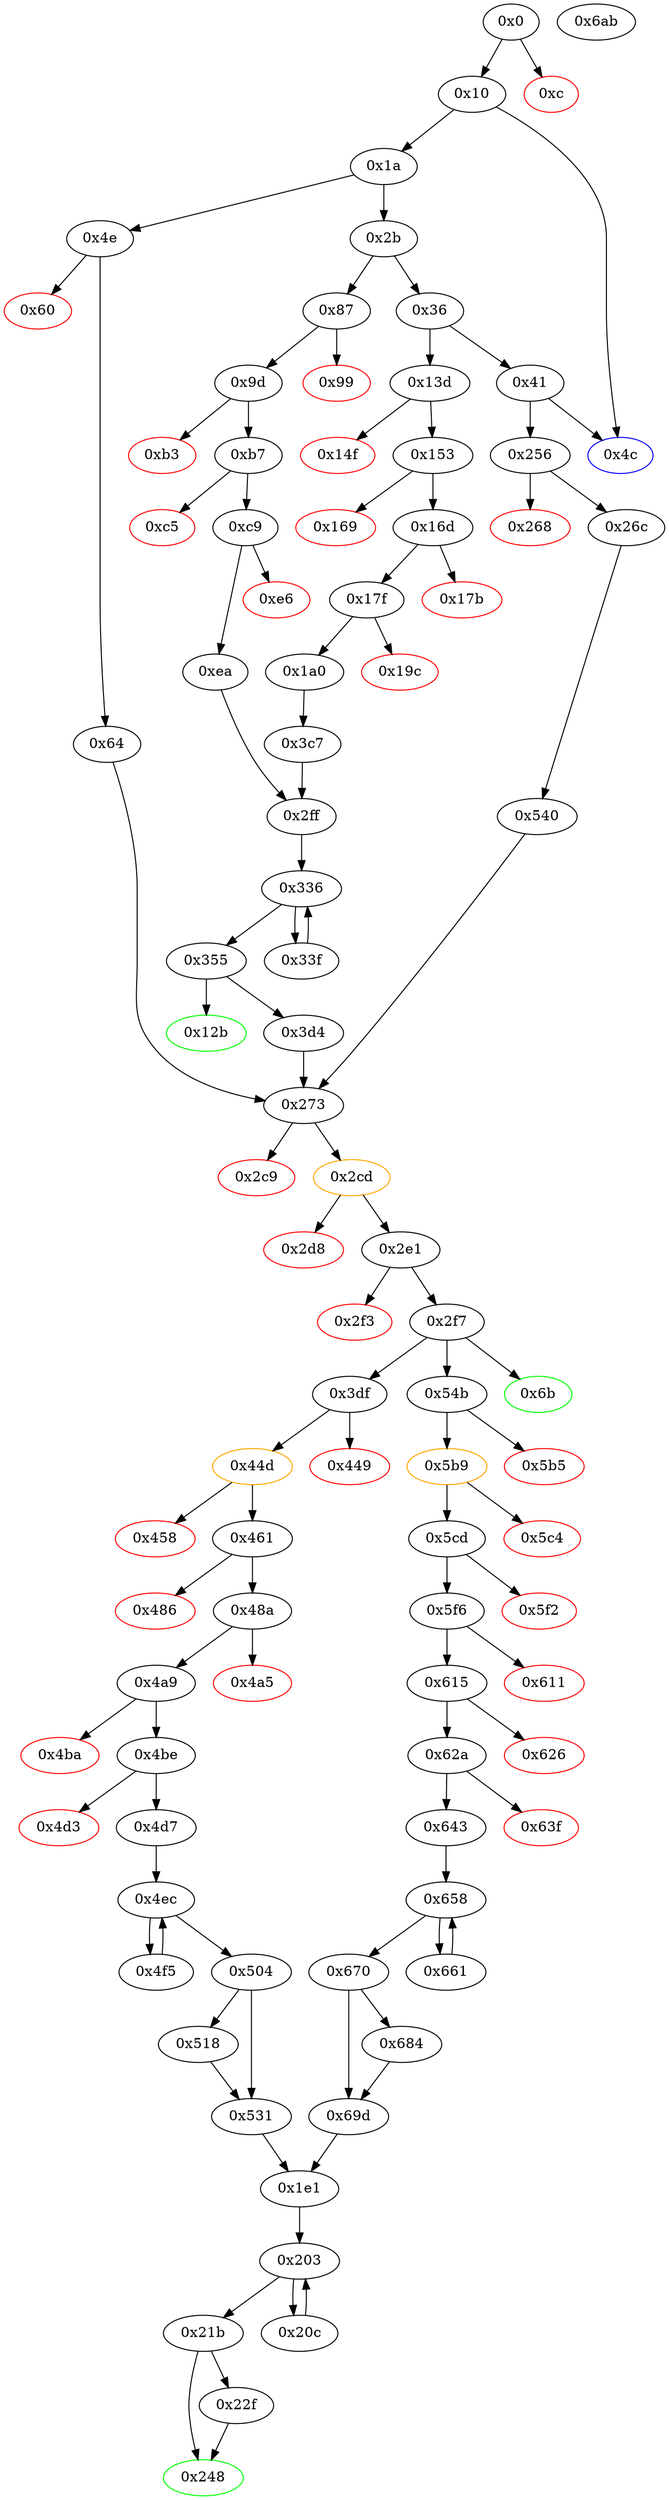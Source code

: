 strict digraph "" {
"0x19c" [color=red, fillcolor=white, id="0x19c", style=filled, tooltip="Block 0x19c\n[0x19c:0x19f]\n---\nPredecessors: [0x17f]\nSuccessors: []\n---\n0x19c PUSH1 0x0\n0x19e DUP1\n0x19f REVERT\n---\n0x19c: V154 = 0x0\n0x19f: REVERT 0x0 0x0\n---\nEntry stack: [V13, 0x1e1, V122, 0x4, V142, V140, 0x24]\nStack pops: 0\nStack additions: []\nExit stack: [V13, 0x1e1, V122, 0x4, V142, V140, 0x24]\n\nDef sites:\nV13: {0x1a.0x1f}\n0x1e1: {0x13d.0x13e}\nV122: {0x153.0x155}\n0x4: {0x13d.0x141}\nV142: {0x17f.0x185}\nV140: {0x17f.0x181}\n0x24: {0x153.0x15a}\n"];
"0x21b" [fillcolor=white, id="0x21b", style=filled, tooltip="Block 0x21b\n[0x21b:0x22e]\n---\nPredecessors: [0x203]\nSuccessors: [0x22f, 0x248]\n---\n0x21b JUMPDEST\n0x21c POP\n0x21d POP\n0x21e POP\n0x21f POP\n0x220 SWAP1\n0x221 POP\n0x222 SWAP1\n0x223 DUP2\n0x224 ADD\n0x225 SWAP1\n0x226 PUSH1 0x1f\n0x228 AND\n0x229 DUP1\n0x22a ISZERO\n0x22b PUSH2 0x248\n0x22e JUMPI\n---\n0x21b: JUMPDEST \n0x224: V189 = ADD V176 V177\n0x226: V190 = 0x1f\n0x228: V191 = AND 0x1f V176\n0x22a: V192 = ISZERO V191\n0x22b: V193 = 0x248\n0x22e: JUMPI 0x248 V192\n---\nEntry stack: [V13, S10, S9, V172, V172, V177, V178, V176, V176, V177, V178, S0]\nStack pops: 7\nStack additions: [V189, V191]\nExit stack: [V13, S10, S9, V172, V172, V189, V191]\n\nDef sites:\nV13: {0x1a.0x1f}\nS10: {0x1a.0x1f, 0x13d.0x13e}\nS9: {0x48a.0x493, 0x5f6.0x5ff}\nV172: {0x1e1.0x1e5}\nV172: {0x1e1.0x1e5}\nV177: {0x1e1.0x1f9}\nV178: {0x1e1.0x1fc}\nV176: {0x1e1.0x1f2}\nV176: {0x1e1.0x1f2}\nV177: {0x1e1.0x1f9}\nV178: {0x1e1.0x1fc}\nS0: {0x1e1.0x201, 0x20c.0x216}\n"];
"0x5c4" [color=red, fillcolor=white, id="0x5c4", style=filled, tooltip="Block 0x5c4\n[0x5c4:0x5cc]\n---\nPredecessors: [0x5b9]\nSuccessors: []\n---\n0x5c4 RETURNDATASIZE\n0x5c5 PUSH1 0x0\n0x5c7 DUP1\n0x5c8 RETURNDATACOPY\n0x5c9 RETURNDATASIZE\n0x5ca PUSH1 0x0\n0x5cc REVERT\n---\n0x5c4: V504 = RETURNDATASIZE\n0x5c5: V505 = 0x0\n0x5c8: RETURNDATACOPY 0x0 0x0 V504\n0x5c9: V506 = RETURNDATASIZE\n0x5ca: V507 = 0x0\n0x5cc: REVERT 0x0 V506\n---\nEntry stack: [V13, S7, S6, S5, S4, V467, 0x1be5e7ed, V489, V501]\nStack pops: 0\nStack additions: []\nExit stack: [V13, S7, S6, S5, S4, V467, 0x1be5e7ed, V489, V501]\n\nDef sites:\nV13: {0x1a.0x1f}\nS7: {0x1a.0x1f, 0x13d.0x13e}\nS6: {0x1a0.0x1b3, 0x256.0x257}\nS5: {0x26c.0x26e, 0x3c7.0x3c8}\nS4: {0x540.0x541, 0x355_0x2ff_0x3c7.0x3c0, 0x1a.0x1f, 0x355_0x33f.0x3c0}\nV467: {0x54b.0x554}\n0x1be5e7ed: {0x54b.0x555}\nV489: {0x54b.0x59d}\nV501: {0x5b9.0x5bd}\n"];
"0x17f" [fillcolor=white, id="0x17f", style=filled, tooltip="Block 0x17f\n[0x17f:0x19b]\n---\nPredecessors: [0x16d]\nSuccessors: [0x19c, 0x1a0]\n---\n0x17f JUMPDEST\n0x180 DUP1\n0x181 CALLDATALOAD\n0x182 SWAP1\n0x183 PUSH1 0x20\n0x185 ADD\n0x186 SWAP2\n0x187 DUP5\n0x188 PUSH1 0x1\n0x18a DUP4\n0x18b MUL\n0x18c DUP5\n0x18d ADD\n0x18e GT\n0x18f PUSH1 0x1\n0x191 PUSH1 0x20\n0x193 SHL\n0x194 DUP4\n0x195 GT\n0x196 OR\n0x197 ISZERO\n0x198 PUSH2 0x1a0\n0x19b JUMPI\n---\n0x17f: JUMPDEST \n0x181: V140 = CALLDATALOAD V133\n0x183: V141 = 0x20\n0x185: V142 = ADD 0x20 V133\n0x188: V143 = 0x1\n0x18b: V144 = MUL V140 0x1\n0x18d: V145 = ADD V142 V144\n0x18e: V146 = GT V145 V122\n0x18f: V147 = 0x1\n0x191: V148 = 0x20\n0x193: V149 = SHL 0x20 0x1\n0x195: V150 = GT V140 0x100000000\n0x196: V151 = OR V150 V146\n0x197: V152 = ISZERO V151\n0x198: V153 = 0x1a0\n0x19b: JUMPI 0x1a0 V152\n---\nEntry stack: [V13, 0x1e1, V122, 0x4, 0x24, V133]\nStack pops: 4\nStack additions: [S3, S2, V142, V140, S1]\nExit stack: [V13, 0x1e1, V122, 0x4, V142, V140, 0x24]\n\nDef sites:\nV13: {0x1a.0x1f}\n0x1e1: {0x13d.0x13e}\nV122: {0x153.0x155}\n0x4: {0x13d.0x141}\n0x24: {0x153.0x15a}\nV133: {0x16d.0x16f}\n"];
"0x458" [color=red, fillcolor=white, id="0x458", style=filled, tooltip="Block 0x458\n[0x458:0x460]\n---\nPredecessors: [0x44d]\nSuccessors: []\n---\n0x458 RETURNDATASIZE\n0x459 PUSH1 0x0\n0x45b DUP1\n0x45c RETURNDATACOPY\n0x45d RETURNDATASIZE\n0x45e PUSH1 0x0\n0x460 REVERT\n---\n0x458: V377 = RETURNDATASIZE\n0x459: V378 = 0x0\n0x45c: RETURNDATACOPY 0x0 0x0 V377\n0x45d: V379 = RETURNDATASIZE\n0x45e: V380 = 0x0\n0x460: REVERT 0x0 V379\n---\nEntry stack: [V13, S7, S6, S5, S4, V340, 0x1be5e7ed, V362, V374]\nStack pops: 0\nStack additions: []\nExit stack: [V13, S7, S6, S5, S4, V340, 0x1be5e7ed, V362, V374]\n\nDef sites:\nV13: {0x1a.0x1f}\nS7: {0x1a.0x1f, 0x13d.0x13e}\nS6: {0x1a0.0x1b3, 0x256.0x257}\nS5: {0x26c.0x26e, 0x3c7.0x3c8}\nS4: {0x540.0x541, 0x355_0x2ff_0x3c7.0x3c0, 0x1a.0x1f, 0x355_0x33f.0x3c0}\nV340: {0x3df.0x3e8}\n0x1be5e7ed: {0x3df.0x3e9}\nV362: {0x3df.0x431}\nV374: {0x44d.0x451}\n"];
"0x203" [fillcolor=white, id="0x203", style=filled, tooltip="Block 0x203\n[0x203:0x20b]\n---\nPredecessors: [0x1e1, 0x20c]\nSuccessors: [0x20c, 0x21b]\n---\n0x203 JUMPDEST\n0x204 DUP4\n0x205 DUP2\n0x206 LT\n0x207 ISZERO\n0x208 PUSH2 0x21b\n0x20b JUMPI\n---\n0x203: JUMPDEST \n0x206: V180 = LT S0 V176\n0x207: V181 = ISZERO V180\n0x208: V182 = 0x21b\n0x20b: JUMPI 0x21b V181\n---\nEntry stack: [V13, S10, S9, V172, V172, V177, V178, V176, V176, V177, V178, S0]\nStack pops: 4\nStack additions: [S3, S2, S1, S0]\nExit stack: [V13, S10, S9, V172, V172, V177, V178, V176, V176, V177, V178, S0]\n\nDef sites:\nV13: {0x1a.0x1f}\nS10: {0x1a.0x1f, 0x13d.0x13e}\nS9: {0x48a.0x493, 0x5f6.0x5ff}\nV172: {0x1e1.0x1e5}\nV172: {0x1e1.0x1e5}\nV177: {0x1e1.0x1f9}\nV178: {0x1e1.0x1fc}\nV176: {0x1e1.0x1f2}\nV176: {0x1e1.0x1f2}\nV177: {0x1e1.0x1f9}\nV178: {0x1e1.0x1fc}\nS0: {0x1e1.0x201, 0x20c.0x216}\n"];
"0x531" [fillcolor=white, id="0x531", style=filled, tooltip="Block 0x531\n[0x531:0x53f]\n---\nPredecessors: [0x504, 0x518]\nSuccessors: [0x1e1]\n---\n0x531 JUMPDEST\n0x532 POP\n0x533 PUSH1 0x40\n0x535 MSTORE\n0x536 POP\n0x537 POP\n0x538 POP\n0x539 SWAP2\n0x53a POP\n0x53b POP\n0x53c SWAP2\n0x53d SWAP1\n0x53e POP\n0x53f JUMP\n---\n0x531: JUMPDEST \n0x533: V458 = 0x40\n0x535: M[0x40] = S1\n0x53f: JUMP S9\n---\nEntry stack: [V13, S9, S8, S7, S6, V401, V398, V382, V382, S1, V443]\nStack pops: 10\nStack additions: [S5]\nExit stack: [V13, V401]\n\nDef sites:\nV13: {0x1a.0x1f}\nS9: {0x1a.0x1f, 0x13d.0x13e}\nS8: {0x1a0.0x1b3, 0x256.0x257}\nS7: {0x26c.0x26e, 0x3c7.0x3c8}\nS6: {0x540.0x541, 0x355_0x2ff_0x3c7.0x3c0, 0x1a.0x1f, 0x355_0x33f.0x3c0}\nV401: {0x48a.0x493}\nV398: {0x48a.0x48c}\nV382: {0x461.0x468}\nV382: {0x461.0x468}\nS1: {0x518.0x52e, 0x504.0x50d}\nV443: {0x504.0x511}\n"];
"0x17b" [color=red, fillcolor=white, id="0x17b", style=filled, tooltip="Block 0x17b\n[0x17b:0x17e]\n---\nPredecessors: [0x16d]\nSuccessors: []\n---\n0x17b PUSH1 0x0\n0x17d DUP1\n0x17e REVERT\n---\n0x17b: V139 = 0x0\n0x17e: REVERT 0x0 0x0\n---\nEntry stack: [V13, 0x1e1, V122, 0x4, 0x24, V133]\nStack pops: 0\nStack additions: []\nExit stack: [V13, 0x1e1, V122, 0x4, 0x24, V133]\n\nDef sites:\nV13: {0x1a.0x1f}\n0x1e1: {0x13d.0x13e}\nV122: {0x153.0x155}\n0x4: {0x13d.0x141}\n0x24: {0x153.0x15a}\nV133: {0x16d.0x16f}\n"];
"0x2b" [fillcolor=white, id="0x2b", style=filled, tooltip="Block 0x2b\n[0x2b:0x35]\n---\nPredecessors: [0x1a]\nSuccessors: [0x36, 0x87]\n---\n0x2b DUP1\n0x2c PUSH4 0x1e7663bc\n0x31 EQ\n0x32 PUSH2 0x87\n0x35 JUMPI\n---\n0x2c: V17 = 0x1e7663bc\n0x31: V18 = EQ 0x1e7663bc V13\n0x32: V19 = 0x87\n0x35: JUMPI 0x87 V18\n---\nEntry stack: [V13]\nStack pops: 1\nStack additions: [S0]\nExit stack: [V13]\n\nDef sites:\nV13: {0x1a.0x1f}\n"];
"0x615" [fillcolor=white, id="0x615", style=filled, tooltip="Block 0x615\n[0x615:0x625]\n---\nPredecessors: [0x5f6]\nSuccessors: [0x626, 0x62a]\n---\n0x615 JUMPDEST\n0x616 SWAP1\n0x617 DUP4\n0x618 ADD\n0x619 SWAP1\n0x61a PUSH1 0x20\n0x61c DUP3\n0x61d ADD\n0x61e DUP6\n0x61f DUP2\n0x620 GT\n0x621 ISZERO\n0x622 PUSH2 0x62a\n0x625 JUMPI\n---\n0x615: JUMPDEST \n0x618: V536 = ADD V509 V526\n0x61a: V537 = 0x20\n0x61d: V538 = ADD V536 0x20\n0x620: V539 = GT V538 V525\n0x621: V540 = ISZERO V539\n0x622: V541 = 0x62a\n0x625: JUMPI 0x62a V540\n---\nEntry stack: [V13, S9, S8, S7, S6, V528, V525, V509, V509, V526, V528]\nStack pops: 5\nStack additions: [S4, S3, S2, V536, S0, V538]\nExit stack: [V13, S9, S8, S7, S6, V528, V525, V509, V509, V536, V528, V538]\n\nDef sites:\nV13: {0x1a.0x1f}\nS9: {0x1a.0x1f, 0x13d.0x13e}\nS8: {0x1a0.0x1b3, 0x256.0x257}\nS7: {0x26c.0x26e, 0x3c7.0x3c8}\nS6: {0x540.0x541, 0x355_0x2ff_0x3c7.0x3c0, 0x1a.0x1f, 0x355_0x33f.0x3c0}\nV528: {0x5f6.0x5ff}\nV525: {0x5f6.0x5f8}\nV509: {0x5cd.0x5d4}\nV509: {0x5cd.0x5d4}\nV526: {0x5f6.0x5fc}\nV528: {0x5f6.0x5ff}\n"];
"0x658" [fillcolor=white, id="0x658", style=filled, tooltip="Block 0x658\n[0x658:0x660]\n---\nPredecessors: [0x643, 0x661]\nSuccessors: [0x661, 0x670]\n---\n0x658 JUMPDEST\n0x659 DUP4\n0x65a DUP2\n0x65b LT\n0x65c ISZERO\n0x65d PUSH2 0x670\n0x660 JUMPI\n---\n0x658: JUMPDEST \n0x65b: V559 = LT S0 V554\n0x65c: V560 = ISZERO V559\n0x65d: V561 = 0x670\n0x660: JUMPI 0x670 V560\n---\nEntry stack: [V13, S14, S13, S12, S11, V528, V525, V509, V509, V556, V557, V554, V554, V556, V557, S0]\nStack pops: 4\nStack additions: [S3, S2, S1, S0]\nExit stack: [V13, S14, S13, S12, S11, V528, V525, V509, V509, V556, V557, V554, V554, V556, V557, S0]\n\nDef sites:\nV13: {0x1a.0x1f}\nS14: {0x1a.0x1f, 0x13d.0x13e}\nS13: {0x1a0.0x1b3, 0x256.0x257}\nS12: {0x26c.0x26e, 0x3c7.0x3c8}\nS11: {0x540.0x541, 0x355_0x2ff_0x3c7.0x3c0, 0x1a.0x1f, 0x355_0x33f.0x3c0}\nV528: {0x5f6.0x5ff}\nV525: {0x5f6.0x5f8}\nV509: {0x5cd.0x5d4}\nV509: {0x5cd.0x5d4}\nV556: {0x643.0x64d}\nV557: {0x643.0x651}\nV554: {0x643.0x648}\nV554: {0x643.0x648}\nV556: {0x643.0x64d}\nV557: {0x643.0x651}\nS0: {0x661.0x66b, 0x643.0x656}\n"];
"0x9d" [fillcolor=white, id="0x9d", style=filled, tooltip="Block 0x9d\n[0x9d:0xb2]\n---\nPredecessors: [0x87]\nSuccessors: [0xb3, 0xb7]\n---\n0x9d JUMPDEST\n0x9e DUP2\n0x9f ADD\n0xa0 SWAP1\n0xa1 PUSH1 0x20\n0xa3 DUP2\n0xa4 ADD\n0xa5 DUP2\n0xa6 CALLDATALOAD\n0xa7 PUSH1 0x1\n0xa9 PUSH1 0x20\n0xab SHL\n0xac DUP2\n0xad GT\n0xae ISZERO\n0xaf PUSH2 0xb7\n0xb2 JUMPI\n---\n0x9d: JUMPDEST \n0x9f: V58 = ADD 0x4 V52\n0xa1: V59 = 0x20\n0xa4: V60 = ADD 0x4 0x20\n0xa6: V61 = CALLDATALOAD 0x4\n0xa7: V62 = 0x1\n0xa9: V63 = 0x20\n0xab: V64 = SHL 0x20 0x1\n0xad: V65 = GT V61 0x100000000\n0xae: V66 = ISZERO V65\n0xaf: V67 = 0xb7\n0xb2: JUMPI 0xb7 V66\n---\nEntry stack: [V13, 0x12b, 0x4, V52]\nStack pops: 2\nStack additions: [V58, S1, 0x24, V61]\nExit stack: [V13, 0x12b, V58, 0x4, 0x24, V61]\n\nDef sites:\nV13: {0x1a.0x1f}\n0x12b: {0x87.0x88}\n0x4: {0x87.0x8b}\nV52: {0x87.0x8f}\n"];
"0x6ab" [fillcolor=white, id="0x6ab", style=filled, tooltip="Block 0x6ab\n[0x6ab:0x6e8]\n---\nPredecessors: []\nSuccessors: []\n---\n0x6ab INVALID\n0x6ac LOG2\n0x6ad PUSH5 0x6970667358\n0x6b3 MISSING 0x22\n0x6b4 SLT\n0x6b5 SHA3\n0x6b6 MISSING 0xe3\n0x6b7 PUSH32 0xcbbc0f780b2c0870fb6673d95ab0f91592ca7e4095c4bb845dbab06f26e46473\n0x6d8 PUSH16 0x6c63430006010033\n---\n0x6ab: INVALID \n0x6ac: LOG S0 S1 S2 S3\n0x6ad: V586 = 0x6970667358\n0x6b3: MISSING 0x22\n0x6b4: V587 = SLT S0 S1\n0x6b5: V588 = SHA3 V587 S2\n0x6b6: MISSING 0xe3\n0x6b7: V589 = 0xcbbc0f780b2c0870fb6673d95ab0f91592ca7e4095c4bb845dbab06f26e46473\n0x6d8: V590 = 0x6c63430006010033\n---\nEntry stack: []\nStack pops: 0\nStack additions: [0x6970667358, V588, 0x6c63430006010033, 0xcbbc0f780b2c0870fb6673d95ab0f91592ca7e4095c4bb845dbab06f26e46473]\nExit stack: []\n\nDef sites:\n"];
"0x355" [fillcolor=white, id="0x355", style=filled, tooltip="Block 0x355\n[0x355:0x3c6]\n---\nPredecessors: [0x336]\nSuccessors: [0x12b, 0x3d4]\n---\n0x355 JUMPDEST\n0x356 PUSH1 0x1\n0x358 DUP4\n0x359 PUSH1 0x20\n0x35b SUB\n0x35c PUSH2 0x100\n0x35f EXP\n0x360 SUB\n0x361 DUP1\n0x362 NOT\n0x363 DUP3\n0x364 MLOAD\n0x365 AND\n0x366 DUP2\n0x367 DUP5\n0x368 MLOAD\n0x369 AND\n0x36a DUP1\n0x36b DUP3\n0x36c OR\n0x36d DUP6\n0x36e MSTORE\n0x36f POP\n0x370 POP\n0x371 POP\n0x372 POP\n0x373 POP\n0x374 POP\n0x375 SWAP1\n0x376 POP\n0x377 ADD\n0x378 SWAP2\n0x379 POP\n0x37a POP\n0x37b PUSH1 0x40\n0x37d MLOAD\n0x37e PUSH1 0x20\n0x380 DUP2\n0x381 DUP4\n0x382 SUB\n0x383 SUB\n0x384 DUP2\n0x385 MSTORE\n0x386 SWAP1\n0x387 PUSH1 0x40\n0x389 MSTORE\n0x38a DUP1\n0x38b MLOAD\n0x38c SWAP1\n0x38d PUSH1 0x20\n0x38f ADD\n0x390 SHA3\n0x391 PUSH1 0x40\n0x393 MLOAD\n0x394 PUSH1 0x20\n0x396 ADD\n0x397 DUP1\n0x398 DUP4\n0x399 DUP2\n0x39a MSTORE\n0x39b PUSH1 0x20\n0x39d ADD\n0x39e DUP3\n0x39f DUP2\n0x3a0 MSTORE\n0x3a1 PUSH1 0x20\n0x3a3 ADD\n0x3a4 SWAP3\n0x3a5 POP\n0x3a6 POP\n0x3a7 POP\n0x3a8 PUSH1 0x40\n0x3aa MLOAD\n0x3ab PUSH1 0x20\n0x3ad DUP2\n0x3ae DUP4\n0x3af SUB\n0x3b0 SUB\n0x3b1 DUP2\n0x3b2 MSTORE\n0x3b3 SWAP1\n0x3b4 PUSH1 0x40\n0x3b6 MSTORE\n0x3b7 DUP1\n0x3b8 MLOAD\n0x3b9 SWAP1\n0x3ba PUSH1 0x20\n0x3bc ADD\n0x3bd SHA3\n0x3be PUSH1 0x0\n0x3c0 SHR\n0x3c1 SWAP1\n0x3c2 POP\n0x3c3 SWAP2\n0x3c4 SWAP1\n0x3c5 POP\n0x3c6 JUMP\n---\n0x355: JUMPDEST \n0x356: V286 = 0x1\n0x359: V287 = 0x20\n0x35b: V288 = SUB 0x20 S2\n0x35c: V289 = 0x100\n0x35f: V290 = EXP 0x100 V288\n0x360: V291 = SUB V290 0x1\n0x362: V292 = NOT V291\n0x364: V293 = M[S0]\n0x365: V294 = AND V293 V292\n0x368: V295 = M[S1]\n0x369: V296 = AND V295 V291\n0x36c: V297 = OR V294 V296\n0x36e: M[S1] = V297\n0x377: V298 = ADD S3 S5\n0x37b: V299 = 0x40\n0x37d: V300 = M[0x40]\n0x37e: V301 = 0x20\n0x382: V302 = SUB V298 V300\n0x383: V303 = SUB V302 0x20\n0x385: M[V300] = V303\n0x387: V304 = 0x40\n0x389: M[0x40] = V298\n0x38b: V305 = M[V300]\n0x38d: V306 = 0x20\n0x38f: V307 = ADD 0x20 V300\n0x390: V308 = SHA3 V307 V305\n0x391: V309 = 0x40\n0x393: V310 = M[0x40]\n0x394: V311 = 0x20\n0x396: V312 = ADD 0x20 V310\n0x39a: M[V312] = 0xf4a10a4f46c288cea365fcf45cccf0e9d901b945b9829ccdb54c10dc3cb7a6f\n0x39b: V313 = 0x20\n0x39d: V314 = ADD 0x20 V312\n0x3a0: M[V314] = V308\n0x3a1: V315 = 0x20\n0x3a3: V316 = ADD 0x20 V314\n0x3a8: V317 = 0x40\n0x3aa: V318 = M[0x40]\n0x3ab: V319 = 0x20\n0x3af: V320 = SUB V316 V318\n0x3b0: V321 = SUB V320 0x20\n0x3b2: M[V318] = V321\n0x3b4: V322 = 0x40\n0x3b6: M[0x40] = V316\n0x3b8: V323 = M[V318]\n0x3ba: V324 = 0x20\n0x3bc: V325 = ADD 0x20 V318\n0x3bd: V326 = SHA3 V325 V323\n0x3be: V327 = 0x0\n0x3c0: V328 = SHR 0x0 V326\n0x3c6: JUMP {0x12b, 0x3d4}\n---\nEntry stack: [V13, 0x1e1, V163, 0x60, S12, {0x12b, 0x3d4}, S10, 0x0, 0xf4a10a4f46c288cea365fcf45cccf0e9d901b945b9829ccdb54c10dc3cb7a6f, S7, S6, S5, S4, S3, S2, S1, S0]\nStack pops: 12\nStack additions: [V328]\nExit stack: [V13, 0x1e1, V163, 0x60, S12, V328]\n\nDef sites:\nV13: {0x1a.0x1f}\n0x1e1: {0x13d.0x13e}\nV163: {0x1a0.0x1b3}\n0x60: {0x3c7.0x3c8}\nS12: {0x1a.0x1f, 0x3c7.0x3ca}\n{0x12b, 0x3d4}: {0x87.0x88, 0x3c7.0x3cc}\nS10: {0x1a0.0x1b3, 0xea.0xfd}\n0x0: {0x2ff_0xea.0x300, 0x2ff_0x3c7.0x300}\n0xf4a10a4f46c288cea365fcf45cccf0e9d901b945b9829ccdb54c10dc3cb7a6f: {0x2ff_0x3c7.0x302, 0x2ff_0xea.0x302}\nS7: {0x1a0.0x1b3, 0xea.0xfd}\nS6: {0x2ff_0xea.0x329, 0x2ff_0x3c7.0x329}\nS5: {0x2ff_0xea.0x329, 0x2ff_0x3c7.0x329}\nS4: {0x2ff_0xea.0x331, 0x2ff_0x3c7.0x331}\nS3: {0x2ff_0xea.0x32d, 0x2ff_0x3c7.0x32d}\nS2: {0x2ff_0x3c7.0x32d, 0x2ff_0xea.0x32d, 0x33f.0x348}\nS1: {0x2ff_0xea.0x329, 0x2ff_0x3c7.0x329, 0x33f.0x34e}\nS0: {0x2ff_0xea.0x331, 0x2ff_0x3c7.0x331, 0x33f.0x350}\n"];
"0x4d3" [color=red, fillcolor=white, id="0x4d3", style=filled, tooltip="Block 0x4d3\n[0x4d3:0x4d6]\n---\nPredecessors: [0x4be]\nSuccessors: []\n---\n0x4d3 PUSH1 0x0\n0x4d5 DUP1\n0x4d6 REVERT\n---\n0x4d3: V426 = 0x0\n0x4d6: REVERT 0x0 0x0\n---\nEntry stack: [V13, S11, S10, S9, S8, V401, V398, V382, V382, V409, V401, V411, V416]\nStack pops: 0\nStack additions: []\nExit stack: [V13, S11, S10, S9, S8, V401, V398, V382, V382, V409, V401, V411, V416]\n\nDef sites:\nV13: {0x1a.0x1f}\nS11: {0x1a.0x1f, 0x13d.0x13e}\nS10: {0x1a0.0x1b3, 0x256.0x257}\nS9: {0x26c.0x26e, 0x3c7.0x3c8}\nS8: {0x540.0x541, 0x355_0x2ff_0x3c7.0x3c0, 0x1a.0x1f, 0x355_0x33f.0x3c0}\nV401: {0x48a.0x493}\nV398: {0x48a.0x48c}\nV382: {0x461.0x468}\nV382: {0x461.0x468}\nV409: {0x4a9.0x4ac}\nV401: {0x48a.0x493}\nV411: {0x4a9.0x4b1}\nV416: {0x4be.0x4c0}\n"];
"0x153" [fillcolor=white, id="0x153", style=filled, tooltip="Block 0x153\n[0x153:0x168]\n---\nPredecessors: [0x13d]\nSuccessors: [0x169, 0x16d]\n---\n0x153 JUMPDEST\n0x154 DUP2\n0x155 ADD\n0x156 SWAP1\n0x157 PUSH1 0x20\n0x159 DUP2\n0x15a ADD\n0x15b DUP2\n0x15c CALLDATALOAD\n0x15d PUSH1 0x1\n0x15f PUSH1 0x20\n0x161 SHL\n0x162 DUP2\n0x163 GT\n0x164 ISZERO\n0x165 PUSH2 0x16d\n0x168 JUMPI\n---\n0x153: JUMPDEST \n0x155: V122 = ADD 0x4 V116\n0x157: V123 = 0x20\n0x15a: V124 = ADD 0x4 0x20\n0x15c: V125 = CALLDATALOAD 0x4\n0x15d: V126 = 0x1\n0x15f: V127 = 0x20\n0x161: V128 = SHL 0x20 0x1\n0x163: V129 = GT V125 0x100000000\n0x164: V130 = ISZERO V129\n0x165: V131 = 0x16d\n0x168: JUMPI 0x16d V130\n---\nEntry stack: [V13, 0x1e1, 0x4, V116]\nStack pops: 2\nStack additions: [V122, S1, 0x24, V125]\nExit stack: [V13, 0x1e1, V122, 0x4, 0x24, V125]\n\nDef sites:\nV13: {0x1a.0x1f}\n0x1e1: {0x13d.0x13e}\n0x4: {0x13d.0x141}\nV116: {0x13d.0x145}\n"];
"0x69d" [fillcolor=white, id="0x69d", style=filled, tooltip="Block 0x69d\n[0x69d:0x6aa]\n---\nPredecessors: [0x670, 0x684]\nSuccessors: [0x1e1]\n---\n0x69d JUMPDEST\n0x69e POP\n0x69f PUSH1 0x40\n0x6a1 MSTORE\n0x6a2 POP\n0x6a3 POP\n0x6a4 POP\n0x6a5 SWAP1\n0x6a6 POP\n0x6a7 SWAP2\n0x6a8 SWAP1\n0x6a9 POP\n0x6aa JUMP\n---\n0x69d: JUMPDEST \n0x69f: V585 = 0x40\n0x6a1: M[0x40] = S1\n0x6aa: JUMP S8\n---\nEntry stack: [V13, S9, S8, S7, S6, V528, V525, V509, V509, S1, V570]\nStack pops: 9\nStack additions: [S5]\nExit stack: [V13, S9, V528]\n\nDef sites:\nV13: {0x1a.0x1f}\nS9: {0x1a.0x1f, 0x13d.0x13e}\nS8: {0x1a0.0x1b3, 0x256.0x257}\nS7: {0x26c.0x26e, 0x3c7.0x3c8}\nS6: {0x540.0x541, 0x355_0x2ff_0x3c7.0x3c0, 0x1a.0x1f, 0x355_0x33f.0x3c0}\nV528: {0x5f6.0x5ff}\nV525: {0x5f6.0x5f8}\nV509: {0x5cd.0x5d4}\nV509: {0x5cd.0x5d4}\nS1: {0x670.0x679, 0x684.0x69a}\nV570: {0x670.0x67d}\n"];
"0x670" [fillcolor=white, id="0x670", style=filled, tooltip="Block 0x670\n[0x670:0x683]\n---\nPredecessors: [0x658]\nSuccessors: [0x684, 0x69d]\n---\n0x670 JUMPDEST\n0x671 POP\n0x672 POP\n0x673 POP\n0x674 POP\n0x675 SWAP1\n0x676 POP\n0x677 SWAP1\n0x678 DUP2\n0x679 ADD\n0x67a SWAP1\n0x67b PUSH1 0x1f\n0x67d AND\n0x67e DUP1\n0x67f ISZERO\n0x680 PUSH2 0x69d\n0x683 JUMPI\n---\n0x670: JUMPDEST \n0x679: V568 = ADD V554 V556\n0x67b: V569 = 0x1f\n0x67d: V570 = AND 0x1f V554\n0x67f: V571 = ISZERO V570\n0x680: V572 = 0x69d\n0x683: JUMPI 0x69d V571\n---\nEntry stack: [V13, S14, S13, S12, S11, V528, V525, V509, V509, V556, V557, V554, V554, V556, V557, S0]\nStack pops: 7\nStack additions: [V568, V570]\nExit stack: [V13, S14, S13, S12, S11, V528, V525, V509, V509, V568, V570]\n\nDef sites:\nV13: {0x1a.0x1f}\nS14: {0x1a.0x1f, 0x13d.0x13e}\nS13: {0x1a0.0x1b3, 0x256.0x257}\nS12: {0x26c.0x26e, 0x3c7.0x3c8}\nS11: {0x540.0x541, 0x355_0x2ff_0x3c7.0x3c0, 0x1a.0x1f, 0x355_0x33f.0x3c0}\nV528: {0x5f6.0x5ff}\nV525: {0x5f6.0x5f8}\nV509: {0x5cd.0x5d4}\nV509: {0x5cd.0x5d4}\nV556: {0x643.0x64d}\nV557: {0x643.0x651}\nV554: {0x643.0x648}\nV554: {0x643.0x648}\nV556: {0x643.0x64d}\nV557: {0x643.0x651}\nS0: {0x661.0x66b, 0x643.0x656}\n"];
"0x486" [color=red, fillcolor=white, id="0x486", style=filled, tooltip="Block 0x486\n[0x486:0x489]\n---\nPredecessors: [0x461]\nSuccessors: []\n---\n0x486 PUSH1 0x0\n0x488 DUP1\n0x489 REVERT\n---\n0x486: V397 = 0x0\n0x489: REVERT 0x0 0x0\n---\nEntry stack: [V13, S5, S4, S3, S2, V382, V386]\nStack pops: 0\nStack additions: []\nExit stack: [V13, S5, S4, S3, S2, V382, V386]\n\nDef sites:\nV13: {0x1a.0x1f}\nS5: {0x1a.0x1f, 0x13d.0x13e}\nS4: {0x1a0.0x1b3, 0x256.0x257}\nS3: {0x26c.0x26e, 0x3c7.0x3c8}\nS2: {0x540.0x541, 0x355_0x2ff_0x3c7.0x3c0, 0x1a.0x1f, 0x355_0x33f.0x3c0}\nV382: {0x461.0x468}\nV386: {0x461.0x470}\n"];
"0x44d" [color=orange, fillcolor=white, id="0x44d", style=filled, tooltip="Block 0x44d\n[0x44d:0x457]\n---\nPredecessors: [0x3df]\nSuccessors: [0x458, 0x461]\n---\n0x44d JUMPDEST\n0x44e POP\n0x44f GAS\n0x450 STATICCALL\n0x451 ISZERO\n0x452 DUP1\n0x453 ISZERO\n0x454 PUSH2 0x461\n0x457 JUMPI\n---\n0x44d: JUMPDEST \n0x44f: V372 = GAS\n0x450: V373 = STATICCALL V372 V340 V365 V366 V365 0x0\n0x451: V374 = ISZERO V373\n0x453: V375 = ISZERO V374\n0x454: V376 = 0x461\n0x457: JUMPI 0x461 V375\n---\nEntry stack: [V13, S12, S11, S10, S9, V340, 0x1be5e7ed, V362, 0x0, V365, V366, V365, V340, V368]\nStack pops: 6\nStack additions: [V374]\nExit stack: [V13, S12, S11, S10, S9, V340, 0x1be5e7ed, V362, V374]\n\nDef sites:\nV13: {0x1a.0x1f}\nS12: {0x1a.0x1f, 0x13d.0x13e}\nS11: {0x1a0.0x1b3, 0x256.0x257}\nS10: {0x26c.0x26e, 0x3c7.0x3c8}\nS9: {0x540.0x541, 0x355_0x2ff_0x3c7.0x3c0, 0x1a.0x1f, 0x355_0x33f.0x3c0}\nV340: {0x3df.0x3e8}\n0x1be5e7ed: {0x3df.0x3e9}\nV362: {0x3df.0x431}\n0x0: {0x3df.0x436}\nV365: {0x3df.0x43a}\nV366: {0x3df.0x43d}\nV365: {0x3df.0x43a}\nV340: {0x3df.0x3e8}\nV368: {0x3df.0x442}\n"];
"0x4f5" [fillcolor=white, id="0x4f5", style=filled, tooltip="Block 0x4f5\n[0x4f5:0x503]\n---\nPredecessors: [0x4ec]\nSuccessors: [0x4ec]\n---\n0x4f5 DUP2\n0x4f6 DUP2\n0x4f7 ADD\n0x4f8 MLOAD\n0x4f9 DUP4\n0x4fa DUP3\n0x4fb ADD\n0x4fc MSTORE\n0x4fd PUSH1 0x20\n0x4ff ADD\n0x500 PUSH2 0x4ec\n0x503 JUMP\n---\n0x4f7: V435 = ADD S0 V430\n0x4f8: V436 = M[V435]\n0x4fb: V437 = ADD S0 V429\n0x4fc: M[V437] = V436\n0x4fd: V438 = 0x20\n0x4ff: V439 = ADD 0x20 S0\n0x500: V440 = 0x4ec\n0x503: JUMP 0x4ec\n---\nEntry stack: [V13, S14, S13, S12, S11, V401, V398, V382, V382, V429, V430, V427, V427, V429, V430, S0]\nStack pops: 3\nStack additions: [S2, S1, V439]\nExit stack: [V13, S14, S13, S12, S11, V401, V398, V382, V382, V429, V430, V427, V427, V429, V430, V439]\n\nDef sites:\nV13: {0x1a.0x1f}\nS14: {0x1a.0x1f, 0x13d.0x13e}\nS13: {0x1a0.0x1b3, 0x256.0x257}\nS12: {0x26c.0x26e, 0x3c7.0x3c8}\nS11: {0x540.0x541, 0x355_0x2ff_0x3c7.0x3c0, 0x1a.0x1f, 0x355_0x33f.0x3c0}\nV401: {0x48a.0x493}\nV398: {0x48a.0x48c}\nV382: {0x461.0x468}\nV382: {0x461.0x468}\nV429: {0x4d7.0x4e1}\nV430: {0x4d7.0x4e5}\nV427: {0x4d7.0x4dc}\nV427: {0x4d7.0x4dc}\nV429: {0x4d7.0x4e1}\nV430: {0x4d7.0x4e5}\nS0: {0x4f5.0x4ff, 0x4d7.0x4ea}\n"];
"0x643" [fillcolor=white, id="0x643", style=filled, tooltip="Block 0x643\n[0x643:0x657]\n---\nPredecessors: [0x62a]\nSuccessors: [0x658]\n---\n0x643 JUMPDEST\n0x644 DUP3\n0x645 MSTORE\n0x646 POP\n0x647 DUP2\n0x648 MLOAD\n0x649 PUSH1 0x20\n0x64b SWAP2\n0x64c DUP3\n0x64d ADD\n0x64e SWAP3\n0x64f SWAP1\n0x650 SWAP2\n0x651 ADD\n0x652 SWAP1\n0x653 DUP1\n0x654 DUP4\n0x655 DUP4\n0x656 PUSH1 0x0\n---\n0x643: JUMPDEST \n0x645: M[V528] = V543\n0x648: V554 = M[V536]\n0x649: V555 = 0x20\n0x64d: V556 = ADD 0x20 V528\n0x651: V557 = ADD 0x20 V536\n0x656: V558 = 0x0\n---\nEntry stack: [V13, S11, S10, S9, S8, V528, V525, V509, V509, V536, V528, V538, V543]\nStack pops: 4\nStack additions: [V556, V557, V554, V554, V556, V557, 0x0]\nExit stack: [V13, S11, S10, S9, S8, V528, V525, V509, V509, V556, V557, V554, V554, V556, V557, 0x0]\n\nDef sites:\nV13: {0x1a.0x1f}\nS11: {0x1a.0x1f, 0x13d.0x13e}\nS10: {0x1a0.0x1b3, 0x256.0x257}\nS9: {0x26c.0x26e, 0x3c7.0x3c8}\nS8: {0x540.0x541, 0x355_0x2ff_0x3c7.0x3c0, 0x1a.0x1f, 0x355_0x33f.0x3c0}\nV528: {0x5f6.0x5ff}\nV525: {0x5f6.0x5f8}\nV509: {0x5cd.0x5d4}\nV509: {0x5cd.0x5d4}\nV536: {0x615.0x618}\nV528: {0x5f6.0x5ff}\nV538: {0x615.0x61d}\nV543: {0x62a.0x62c}\n"];
"0x3df" [fillcolor=white, id="0x3df", style=filled, tooltip="Block 0x3df\n[0x3df:0x448]\n---\nPredecessors: [0x2f7]\nSuccessors: [0x449, 0x44d]\n---\n0x3df JUMPDEST\n0x3e0 PUSH1 0x1\n0x3e2 PUSH1 0x1\n0x3e4 PUSH1 0xa0\n0x3e6 SHL\n0x3e7 SUB\n0x3e8 AND\n0x3e9 PUSH4 0x1be5e7ed\n0x3ee DUP3\n0x3ef PUSH1 0x40\n0x3f1 MLOAD\n0x3f2 DUP3\n0x3f3 PUSH4 0xffffffff\n0x3f8 AND\n0x3f9 PUSH1 0xe0\n0x3fb SHL\n0x3fc DUP2\n0x3fd MSTORE\n0x3fe PUSH1 0x4\n0x400 ADD\n0x401 DUP1\n0x402 DUP1\n0x403 PUSH1 0x20\n0x405 ADD\n0x406 DUP4\n0x407 DUP2\n0x408 MSTORE\n0x409 PUSH1 0x20\n0x40b ADD\n0x40c DUP3\n0x40d DUP2\n0x40e SUB\n0x40f DUP3\n0x410 MSTORE\n0x411 PUSH1 0xf\n0x413 DUP2\n0x414 MSTORE\n0x415 PUSH1 0x20\n0x417 ADD\n0x418 DUP1\n0x419 PUSH15 0x697066732e68746d6c2e76616c7565\n0x429 PUSH1 0x88\n0x42b SHL\n0x42c DUP2\n0x42d MSTORE\n0x42e POP\n0x42f PUSH1 0x20\n0x431 ADD\n0x432 SWAP3\n0x433 POP\n0x434 POP\n0x435 POP\n0x436 PUSH1 0x0\n0x438 PUSH1 0x40\n0x43a MLOAD\n0x43b DUP1\n0x43c DUP4\n0x43d SUB\n0x43e DUP2\n0x43f DUP7\n0x440 DUP1\n0x441 EXTCODESIZE\n0x442 ISZERO\n0x443 DUP1\n0x444 ISZERO\n0x445 PUSH2 0x44d\n0x448 JUMPI\n---\n0x3df: JUMPDEST \n0x3e0: V335 = 0x1\n0x3e2: V336 = 0x1\n0x3e4: V337 = 0xa0\n0x3e6: V338 = SHL 0xa0 0x1\n0x3e7: V339 = SUB 0x10000000000000000000000000000000000000000 0x1\n0x3e8: V340 = AND 0xffffffffffffffffffffffffffffffffffffffff V265\n0x3e9: V341 = 0x1be5e7ed\n0x3ef: V342 = 0x40\n0x3f1: V343 = M[0x40]\n0x3f3: V344 = 0xffffffff\n0x3f8: V345 = AND 0xffffffff 0x1be5e7ed\n0x3f9: V346 = 0xe0\n0x3fb: V347 = SHL 0xe0 0x1be5e7ed\n0x3fd: M[V343] = 0x1be5e7ed00000000000000000000000000000000000000000000000000000000\n0x3fe: V348 = 0x4\n0x400: V349 = ADD 0x4 V343\n0x403: V350 = 0x20\n0x405: V351 = ADD 0x20 V349\n0x408: M[V351] = S1\n0x409: V352 = 0x20\n0x40b: V353 = ADD 0x20 V351\n0x40e: V354 = SUB V353 V349\n0x410: M[V349] = V354\n0x411: V355 = 0xf\n0x414: M[V353] = 0xf\n0x415: V356 = 0x20\n0x417: V357 = ADD 0x20 V353\n0x419: V358 = 0x697066732e68746d6c2e76616c7565\n0x429: V359 = 0x88\n0x42b: V360 = SHL 0x88 0x697066732e68746d6c2e76616c7565\n0x42d: M[V357] = 0x697066732e68746d6c2e76616c75650000000000000000000000000000000000\n0x42f: V361 = 0x20\n0x431: V362 = ADD 0x20 V357\n0x436: V363 = 0x0\n0x438: V364 = 0x40\n0x43a: V365 = M[0x40]\n0x43d: V366 = SUB V362 V365\n0x441: V367 = EXTCODESIZE V340\n0x442: V368 = ISZERO V367\n0x444: V369 = ISZERO V368\n0x445: V370 = 0x44d\n0x448: JUMPI 0x44d V369\n---\nEntry stack: [V13, S4, S3, S2, S1, V265]\nStack pops: 2\nStack additions: [S1, V340, 0x1be5e7ed, V362, 0x0, V365, V366, V365, V340, V368]\nExit stack: [V13, S4, S3, S2, S1, V340, 0x1be5e7ed, V362, 0x0, V365, V366, V365, V340, V368]\n\nDef sites:\nV13: {0x1a.0x1f}\nS4: {0x1a.0x1f, 0x13d.0x13e}\nS3: {0x1a0.0x1b3, 0x256.0x257}\nS2: {0x26c.0x26e, 0x3c7.0x3c8}\nS1: {0x540.0x541, 0x355_0x2ff_0x3c7.0x3c0, 0x1a.0x1f, 0x355_0x33f.0x3c0}\nV265: {0x2f7.0x2f9}\n"];
"0x14f" [color=red, fillcolor=white, id="0x14f", style=filled, tooltip="Block 0x14f\n[0x14f:0x152]\n---\nPredecessors: [0x13d]\nSuccessors: []\n---\n0x14f PUSH1 0x0\n0x151 DUP1\n0x152 REVERT\n---\n0x14f: V121 = 0x0\n0x152: REVERT 0x0 0x0\n---\nEntry stack: [V13, 0x1e1, 0x4, V116]\nStack pops: 0\nStack additions: []\nExit stack: [V13, 0x1e1, 0x4, V116]\n\nDef sites:\nV13: {0x1a.0x1f}\n0x1e1: {0x13d.0x13e}\n0x4: {0x13d.0x141}\nV116: {0x13d.0x145}\n"];
"0x60" [color=red, fillcolor=white, id="0x60", style=filled, tooltip="Block 0x60\n[0x60:0x63]\n---\nPredecessors: [0x4e]\nSuccessors: []\n---\n0x60 PUSH1 0x0\n0x62 DUP1\n0x63 REVERT\n---\n0x60: V34 = 0x0\n0x63: REVERT 0x0 0x0\n---\nEntry stack: [V13, 0x6b, 0x4, V29]\nStack pops: 0\nStack additions: []\nExit stack: [V13, 0x6b, 0x4, V29]\n\nDef sites:\nV13: {0x1a.0x1f}\n0x6b: {0x4e.0x4f}\n0x4: {0x4e.0x52}\nV29: {0x4e.0x56}\n"];
"0x4ec" [fillcolor=white, id="0x4ec", style=filled, tooltip="Block 0x4ec\n[0x4ec:0x4f4]\n---\nPredecessors: [0x4d7, 0x4f5]\nSuccessors: [0x4f5, 0x504]\n---\n0x4ec JUMPDEST\n0x4ed DUP4\n0x4ee DUP2\n0x4ef LT\n0x4f0 ISZERO\n0x4f1 PUSH2 0x504\n0x4f4 JUMPI\n---\n0x4ec: JUMPDEST \n0x4ef: V432 = LT S0 V427\n0x4f0: V433 = ISZERO V432\n0x4f1: V434 = 0x504\n0x4f4: JUMPI 0x504 V433\n---\nEntry stack: [V13, S14, S13, S12, S11, V401, V398, V382, V382, V429, V430, V427, V427, V429, V430, S0]\nStack pops: 4\nStack additions: [S3, S2, S1, S0]\nExit stack: [V13, S14, S13, S12, S11, V401, V398, V382, V382, V429, V430, V427, V427, V429, V430, S0]\n\nDef sites:\nV13: {0x1a.0x1f}\nS14: {0x1a.0x1f, 0x13d.0x13e}\nS13: {0x1a0.0x1b3, 0x256.0x257}\nS12: {0x26c.0x26e, 0x3c7.0x3c8}\nS11: {0x540.0x541, 0x355_0x2ff_0x3c7.0x3c0, 0x1a.0x1f, 0x355_0x33f.0x3c0}\nV401: {0x48a.0x493}\nV398: {0x48a.0x48c}\nV382: {0x461.0x468}\nV382: {0x461.0x468}\nV429: {0x4d7.0x4e1}\nV430: {0x4d7.0x4e5}\nV427: {0x4d7.0x4dc}\nV427: {0x4d7.0x4dc}\nV429: {0x4d7.0x4e1}\nV430: {0x4d7.0x4e5}\nS0: {0x4f5.0x4ff, 0x4d7.0x4ea}\n"];
"0x4ba" [color=red, fillcolor=white, id="0x4ba", style=filled, tooltip="Block 0x4ba\n[0x4ba:0x4bd]\n---\nPredecessors: [0x4a9]\nSuccessors: []\n---\n0x4ba PUSH1 0x0\n0x4bc DUP1\n0x4bd REVERT\n---\n0x4ba: V415 = 0x0\n0x4bd: REVERT 0x0 0x0\n---\nEntry stack: [V13, S10, S9, S8, S7, V401, V398, V382, V382, V409, V401, V411]\nStack pops: 0\nStack additions: []\nExit stack: [V13, S10, S9, S8, S7, V401, V398, V382, V382, V409, V401, V411]\n\nDef sites:\nV13: {0x1a.0x1f}\nS10: {0x1a.0x1f, 0x13d.0x13e}\nS9: {0x1a0.0x1b3, 0x256.0x257}\nS8: {0x26c.0x26e, 0x3c7.0x3c8}\nS7: {0x540.0x541, 0x355_0x2ff_0x3c7.0x3c0, 0x1a.0x1f, 0x355_0x33f.0x3c0}\nV401: {0x48a.0x493}\nV398: {0x48a.0x48c}\nV382: {0x461.0x468}\nV382: {0x461.0x468}\nV409: {0x4a9.0x4ac}\nV401: {0x48a.0x493}\nV411: {0x4a9.0x4b1}\n"];
"0x12b" [color=green, fillcolor=white, id="0x12b", style=filled, tooltip="Block 0x12b\n[0x12b:0x13c]\n---\nPredecessors: [0x355]\nSuccessors: []\n---\n0x12b JUMPDEST\n0x12c PUSH1 0x40\n0x12e DUP1\n0x12f MLOAD\n0x130 SWAP2\n0x131 DUP3\n0x132 MSTORE\n0x133 MLOAD\n0x134 SWAP1\n0x135 DUP2\n0x136 SWAP1\n0x137 SUB\n0x138 PUSH1 0x20\n0x13a ADD\n0x13b SWAP1\n0x13c RETURN\n---\n0x12b: JUMPDEST \n0x12c: V107 = 0x40\n0x12f: V108 = M[0x40]\n0x132: M[V108] = V328\n0x133: V109 = M[0x40]\n0x137: V110 = SUB V108 V109\n0x138: V111 = 0x20\n0x13a: V112 = ADD 0x20 V110\n0x13c: RETURN V109 V112\n---\nEntry stack: [V13, 0x1e1, V163, 0x60, S1, V328]\nStack pops: 1\nStack additions: []\nExit stack: [V13, 0x1e1, V163, 0x60, S1]\n\nDef sites:\nV13: {0x1a.0x1f}\n0x1e1: {0x13d.0x13e}\nV163: {0x1a0.0x1b3}\n0x60: {0x3c7.0x3c8}\nS1: {0x1a.0x1f, 0x3c7.0x3ca}\nV328: {0x355.0x3c0}\n"];
"0x1e1" [fillcolor=white, id="0x1e1", style=filled, tooltip="Block 0x1e1\n[0x1e1:0x202]\n---\nPredecessors: [0x531, 0x69d]\nSuccessors: [0x203]\n---\n0x1e1 JUMPDEST\n0x1e2 PUSH1 0x40\n0x1e4 DUP1\n0x1e5 MLOAD\n0x1e6 PUSH1 0x20\n0x1e8 DUP1\n0x1e9 DUP3\n0x1ea MSTORE\n0x1eb DUP4\n0x1ec MLOAD\n0x1ed DUP2\n0x1ee DUP4\n0x1ef ADD\n0x1f0 MSTORE\n0x1f1 DUP4\n0x1f2 MLOAD\n0x1f3 SWAP2\n0x1f4 SWAP3\n0x1f5 DUP4\n0x1f6 SWAP3\n0x1f7 SWAP1\n0x1f8 DUP4\n0x1f9 ADD\n0x1fa SWAP2\n0x1fb DUP6\n0x1fc ADD\n0x1fd SWAP1\n0x1fe DUP1\n0x1ff DUP4\n0x200 DUP4\n0x201 PUSH1 0x0\n---\n0x1e1: JUMPDEST \n0x1e2: V171 = 0x40\n0x1e5: V172 = M[0x40]\n0x1e6: V173 = 0x20\n0x1ea: M[V172] = 0x20\n0x1ec: V174 = M[S0]\n0x1ef: V175 = ADD V172 0x20\n0x1f0: M[V175] = V174\n0x1f2: V176 = M[S0]\n0x1f9: V177 = ADD V172 0x40\n0x1fc: V178 = ADD S0 0x20\n0x201: V179 = 0x0\n---\nEntry stack: [V13, S1, S0]\nStack pops: 1\nStack additions: [S0, V172, V172, V177, V178, V176, V176, V177, V178, 0x0]\nExit stack: [V13, S1, S0, V172, V172, V177, V178, V176, V176, V177, V178, 0x0]\n\nDef sites:\nV13: {0x1a.0x1f}\nS1: {0x1a.0x1f, 0x13d.0x13e}\nS0: {0x48a.0x493, 0x5f6.0x5ff}\n"];
"0x461" [fillcolor=white, id="0x461", style=filled, tooltip="Block 0x461\n[0x461:0x485]\n---\nPredecessors: [0x44d]\nSuccessors: [0x486, 0x48a]\n---\n0x461 JUMPDEST\n0x462 POP\n0x463 POP\n0x464 POP\n0x465 POP\n0x466 PUSH1 0x40\n0x468 MLOAD\n0x469 RETURNDATASIZE\n0x46a PUSH1 0x0\n0x46c DUP3\n0x46d RETURNDATACOPY\n0x46e PUSH1 0x1f\n0x470 RETURNDATASIZE\n0x471 SWAP1\n0x472 DUP2\n0x473 ADD\n0x474 PUSH1 0x1f\n0x476 NOT\n0x477 AND\n0x478 DUP3\n0x479 ADD\n0x47a PUSH1 0x40\n0x47c MSTORE\n0x47d PUSH1 0x20\n0x47f DUP2\n0x480 LT\n0x481 ISZERO\n0x482 PUSH2 0x48a\n0x485 JUMPI\n---\n0x461: JUMPDEST \n0x466: V381 = 0x40\n0x468: V382 = M[0x40]\n0x469: V383 = RETURNDATASIZE\n0x46a: V384 = 0x0\n0x46d: RETURNDATACOPY V382 0x0 V383\n0x46e: V385 = 0x1f\n0x470: V386 = RETURNDATASIZE\n0x473: V387 = ADD V386 0x1f\n0x474: V388 = 0x1f\n0x476: V389 = NOT 0x1f\n0x477: V390 = AND 0xffffffffffffffffffffffffffffffffffffffffffffffffffffffffffffffe0 V387\n0x479: V391 = ADD V382 V390\n0x47a: V392 = 0x40\n0x47c: M[0x40] = V391\n0x47d: V393 = 0x20\n0x480: V394 = LT V386 0x20\n0x481: V395 = ISZERO V394\n0x482: V396 = 0x48a\n0x485: JUMPI 0x48a V395\n---\nEntry stack: [V13, S7, S6, S5, S4, V340, 0x1be5e7ed, V362, V374]\nStack pops: 4\nStack additions: [V382, V386]\nExit stack: [V13, S7, S6, S5, S4, V382, V386]\n\nDef sites:\nV13: {0x1a.0x1f}\nS7: {0x1a.0x1f, 0x13d.0x13e}\nS6: {0x1a0.0x1b3, 0x256.0x257}\nS5: {0x26c.0x26e, 0x3c7.0x3c8}\nS4: {0x540.0x541, 0x355_0x2ff_0x3c7.0x3c0, 0x1a.0x1f, 0x355_0x33f.0x3c0}\nV340: {0x3df.0x3e8}\n0x1be5e7ed: {0x3df.0x3e9}\nV362: {0x3df.0x431}\nV374: {0x44d.0x451}\n"];
"0x16d" [fillcolor=white, id="0x16d", style=filled, tooltip="Block 0x16d\n[0x16d:0x17a]\n---\nPredecessors: [0x153]\nSuccessors: [0x17b, 0x17f]\n---\n0x16d JUMPDEST\n0x16e DUP3\n0x16f ADD\n0x170 DUP4\n0x171 PUSH1 0x20\n0x173 DUP3\n0x174 ADD\n0x175 GT\n0x176 ISZERO\n0x177 PUSH2 0x17f\n0x17a JUMPI\n---\n0x16d: JUMPDEST \n0x16f: V133 = ADD 0x4 V125\n0x171: V134 = 0x20\n0x174: V135 = ADD V133 0x20\n0x175: V136 = GT V135 V122\n0x176: V137 = ISZERO V136\n0x177: V138 = 0x17f\n0x17a: JUMPI 0x17f V137\n---\nEntry stack: [V13, 0x1e1, V122, 0x4, 0x24, V125]\nStack pops: 4\nStack additions: [S3, S2, S1, V133]\nExit stack: [V13, 0x1e1, V122, 0x4, 0x24, V133]\n\nDef sites:\nV13: {0x1a.0x1f}\n0x1e1: {0x13d.0x13e}\nV122: {0x153.0x155}\n0x4: {0x13d.0x141}\n0x24: {0x153.0x15a}\nV125: {0x153.0x15c}\n"];
"0xc5" [color=red, fillcolor=white, id="0xc5", style=filled, tooltip="Block 0xc5\n[0xc5:0xc8]\n---\nPredecessors: [0xb7]\nSuccessors: []\n---\n0xc5 PUSH1 0x0\n0xc7 DUP1\n0xc8 REVERT\n---\n0xc5: V75 = 0x0\n0xc8: REVERT 0x0 0x0\n---\nEntry stack: [V13, 0x12b, V58, 0x4, 0x24, V69]\nStack pops: 0\nStack additions: []\nExit stack: [V13, 0x12b, V58, 0x4, 0x24, V69]\n\nDef sites:\nV13: {0x1a.0x1f}\n0x12b: {0x87.0x88}\nV58: {0x9d.0x9f}\n0x4: {0x87.0x8b}\n0x24: {0x9d.0xa4}\nV69: {0xb7.0xb9}\n"];
"0x2d8" [color=red, fillcolor=white, id="0x2d8", style=filled, tooltip="Block 0x2d8\n[0x2d8:0x2e0]\n---\nPredecessors: [0x2cd]\nSuccessors: []\n---\n0x2d8 RETURNDATASIZE\n0x2d9 PUSH1 0x0\n0x2db DUP1\n0x2dc RETURNDATACOPY\n0x2dd RETURNDATASIZE\n0x2de PUSH1 0x0\n0x2e0 REVERT\n---\n0x2d8: V253 = RETURNDATASIZE\n0x2d9: V254 = 0x0\n0x2dc: RETURNDATACOPY 0x0 0x0 V253\n0x2dd: V255 = RETURNDATASIZE\n0x2de: V256 = 0x0\n0x2e0: REVERT 0x0 V255\n---\nEntry stack: [V13, S10, S9, S8, S7, {0x6b, 0x3df, 0x54b}, S5, 0x0, 0xd1e5b0ff1287aa9f9a268759062e4ab08b9dacbe, 0xb3f9e4cb, S1, V250]\nStack pops: 0\nStack additions: []\nExit stack: [V13, S10, S9, S8, S7, {0x6b, 0x3df, 0x54b}, S5, 0x0, 0xd1e5b0ff1287aa9f9a268759062e4ab08b9dacbe, 0xb3f9e4cb, S1, V250]\n\nDef sites:\nV13: {0x1a.0x1f}\nS10: {0x1a.0x1f, 0x13d.0x13e}\nS9: {0x1a0.0x1b3, 0x256.0x257}\nS8: {0x26c.0x26e, 0x3c7.0x3c8}\nS7: {0x540.0x541, 0x355_0x2ff_0x3c7.0x3c0, 0x1a.0x1f, 0x355_0x33f.0x3c0}\n{0x6b, 0x3df, 0x54b}: {0x540.0x543, 0x3d4.0x3d7, 0x4e.0x4f}\nS5: {0x355_0x2ff_0x3c7.0x3c0, 0x355_0x33f.0x3c0, 0x64.0x66, 0x26c.0x26e}\n0x0: {0x273_0x540.0x274, 0x273_0x3d4.0x274, 0x273_0x64.0x274}\n0xd1e5b0ff1287aa9f9a268759062e4ab08b9dacbe: {0x273_0x64.0x293, 0x273_0x540.0x293, 0x273_0x3d4.0x293}\n0xb3f9e4cb: {0x273_0x3d4.0x294, 0x273_0x540.0x294, 0x273_0x64.0x294}\nS1: {0x273_0x64.0x2b2, 0x273_0x3d4.0x2b2, 0x273_0x540.0x2b2}\nV250: {0x2cd.0x2d1}\n"];
"0x661" [fillcolor=white, id="0x661", style=filled, tooltip="Block 0x661\n[0x661:0x66f]\n---\nPredecessors: [0x658]\nSuccessors: [0x658]\n---\n0x661 DUP2\n0x662 DUP2\n0x663 ADD\n0x664 MLOAD\n0x665 DUP4\n0x666 DUP3\n0x667 ADD\n0x668 MSTORE\n0x669 PUSH1 0x20\n0x66b ADD\n0x66c PUSH2 0x658\n0x66f JUMP\n---\n0x663: V562 = ADD S0 V557\n0x664: V563 = M[V562]\n0x667: V564 = ADD S0 V556\n0x668: M[V564] = V563\n0x669: V565 = 0x20\n0x66b: V566 = ADD 0x20 S0\n0x66c: V567 = 0x658\n0x66f: JUMP 0x658\n---\nEntry stack: [V13, S14, S13, S12, S11, V528, V525, V509, V509, V556, V557, V554, V554, V556, V557, S0]\nStack pops: 3\nStack additions: [S2, S1, V566]\nExit stack: [V13, S14, S13, S12, S11, V528, V525, V509, V509, V556, V557, V554, V554, V556, V557, V566]\n\nDef sites:\nV13: {0x1a.0x1f}\nS14: {0x1a.0x1f, 0x13d.0x13e}\nS13: {0x1a0.0x1b3, 0x256.0x257}\nS12: {0x26c.0x26e, 0x3c7.0x3c8}\nS11: {0x540.0x541, 0x355_0x2ff_0x3c7.0x3c0, 0x1a.0x1f, 0x355_0x33f.0x3c0}\nV528: {0x5f6.0x5ff}\nV525: {0x5f6.0x5f8}\nV509: {0x5cd.0x5d4}\nV509: {0x5cd.0x5d4}\nV556: {0x643.0x64d}\nV557: {0x643.0x651}\nV554: {0x643.0x648}\nV554: {0x643.0x648}\nV556: {0x643.0x64d}\nV557: {0x643.0x651}\nS0: {0x661.0x66b, 0x643.0x656}\n"];
"0x6b" [color=green, fillcolor=white, id="0x6b", style=filled, tooltip="Block 0x6b\n[0x6b:0x86]\n---\nPredecessors: [0x2f7]\nSuccessors: []\n---\n0x6b JUMPDEST\n0x6c PUSH1 0x40\n0x6e DUP1\n0x6f MLOAD\n0x70 PUSH1 0x1\n0x72 PUSH1 0x1\n0x74 PUSH1 0xa0\n0x76 SHL\n0x77 SUB\n0x78 SWAP1\n0x79 SWAP3\n0x7a AND\n0x7b DUP3\n0x7c MSTORE\n0x7d MLOAD\n0x7e SWAP1\n0x7f DUP2\n0x80 SWAP1\n0x81 SUB\n0x82 PUSH1 0x20\n0x84 ADD\n0x85 SWAP1\n0x86 RETURN\n---\n0x6b: JUMPDEST \n0x6c: V37 = 0x40\n0x6f: V38 = M[0x40]\n0x70: V39 = 0x1\n0x72: V40 = 0x1\n0x74: V41 = 0xa0\n0x76: V42 = SHL 0xa0 0x1\n0x77: V43 = SUB 0x10000000000000000000000000000000000000000 0x1\n0x7a: V44 = AND V265 0xffffffffffffffffffffffffffffffffffffffff\n0x7c: M[V38] = V44\n0x7d: V45 = M[0x40]\n0x81: V46 = SUB V38 V45\n0x82: V47 = 0x20\n0x84: V48 = ADD 0x20 V46\n0x86: RETURN V45 V48\n---\nEntry stack: [V13, S4, S3, S2, S1, V265]\nStack pops: 1\nStack additions: []\nExit stack: [V13, S4, S3, S2, S1]\n\nDef sites:\nV13: {0x1a.0x1f}\nS4: {0x1a.0x1f, 0x13d.0x13e}\nS3: {0x1a0.0x1b3, 0x256.0x257}\nS2: {0x26c.0x26e, 0x3c7.0x3c8}\nS1: {0x540.0x541, 0x355_0x2ff_0x3c7.0x3c0, 0x1a.0x1f, 0x355_0x33f.0x3c0}\nV265: {0x2f7.0x2f9}\n"];
"0x36" [fillcolor=white, id="0x36", style=filled, tooltip="Block 0x36\n[0x36:0x40]\n---\nPredecessors: [0x2b]\nSuccessors: [0x41, 0x13d]\n---\n0x36 DUP1\n0x37 PUSH4 0x52fe2510\n0x3c EQ\n0x3d PUSH2 0x13d\n0x40 JUMPI\n---\n0x37: V20 = 0x52fe2510\n0x3c: V21 = EQ 0x52fe2510 V13\n0x3d: V22 = 0x13d\n0x40: JUMPI 0x13d V21\n---\nEntry stack: [V13]\nStack pops: 1\nStack additions: [S0]\nExit stack: [V13]\n\nDef sites:\nV13: {0x1a.0x1f}\n"];
"0xe6" [color=red, fillcolor=white, id="0xe6", style=filled, tooltip="Block 0xe6\n[0xe6:0xe9]\n---\nPredecessors: [0xc9]\nSuccessors: []\n---\n0xe6 PUSH1 0x0\n0xe8 DUP1\n0xe9 REVERT\n---\n0xe6: V90 = 0x0\n0xe9: REVERT 0x0 0x0\n---\nEntry stack: [V13, 0x12b, V58, 0x4, V78, V76, 0x24]\nStack pops: 0\nStack additions: []\nExit stack: [V13, 0x12b, V58, 0x4, V78, V76, 0x24]\n\nDef sites:\nV13: {0x1a.0x1f}\n0x12b: {0x87.0x88}\nV58: {0x9d.0x9f}\n0x4: {0x87.0x8b}\nV78: {0xc9.0xcf}\nV76: {0xc9.0xcb}\n0x24: {0x9d.0xa4}\n"];
"0x48a" [fillcolor=white, id="0x48a", style=filled, tooltip="Block 0x48a\n[0x48a:0x4a4]\n---\nPredecessors: [0x461]\nSuccessors: [0x4a5, 0x4a9]\n---\n0x48a JUMPDEST\n0x48b DUP2\n0x48c ADD\n0x48d SWAP1\n0x48e DUP1\n0x48f DUP1\n0x490 MLOAD\n0x491 PUSH1 0x40\n0x493 MLOAD\n0x494 SWAP4\n0x495 SWAP3\n0x496 SWAP2\n0x497 SWAP1\n0x498 DUP5\n0x499 PUSH1 0x1\n0x49b PUSH1 0x20\n0x49d SHL\n0x49e DUP3\n0x49f GT\n0x4a0 ISZERO\n0x4a1 PUSH2 0x4a9\n0x4a4 JUMPI\n---\n0x48a: JUMPDEST \n0x48c: V398 = ADD V382 V386\n0x490: V399 = M[V382]\n0x491: V400 = 0x40\n0x493: V401 = M[0x40]\n0x499: V402 = 0x1\n0x49b: V403 = 0x20\n0x49d: V404 = SHL 0x20 0x1\n0x49f: V405 = GT V399 0x100000000\n0x4a0: V406 = ISZERO V405\n0x4a1: V407 = 0x4a9\n0x4a4: JUMPI 0x4a9 V406\n---\nEntry stack: [V13, S5, S4, S3, S2, V382, V386]\nStack pops: 2\nStack additions: [V401, V398, S1, S1, V399, V401]\nExit stack: [V13, S5, S4, S3, S2, V401, V398, V382, V382, V399, V401]\n\nDef sites:\nV13: {0x1a.0x1f}\nS5: {0x1a.0x1f, 0x13d.0x13e}\nS4: {0x1a0.0x1b3, 0x256.0x257}\nS3: {0x26c.0x26e, 0x3c7.0x3c8}\nS2: {0x540.0x541, 0x355_0x2ff_0x3c7.0x3c0, 0x1a.0x1f, 0x355_0x33f.0x3c0}\nV382: {0x461.0x468}\nV386: {0x461.0x470}\n"];
"0x5b5" [color=red, fillcolor=white, id="0x5b5", style=filled, tooltip="Block 0x5b5\n[0x5b5:0x5b8]\n---\nPredecessors: [0x54b]\nSuccessors: []\n---\n0x5b5 PUSH1 0x0\n0x5b7 DUP1\n0x5b8 REVERT\n---\n0x5b5: V498 = 0x0\n0x5b8: REVERT 0x0 0x0\n---\nEntry stack: [V13, S12, S11, S10, S9, V467, 0x1be5e7ed, V489, 0x0, V492, V493, V492, V467, V495]\nStack pops: 0\nStack additions: []\nExit stack: [V13, S12, S11, S10, S9, V467, 0x1be5e7ed, V489, 0x0, V492, V493, V492, V467, V495]\n\nDef sites:\nV13: {0x1a.0x1f}\nS12: {0x1a.0x1f, 0x13d.0x13e}\nS11: {0x1a0.0x1b3, 0x256.0x257}\nS10: {0x26c.0x26e, 0x3c7.0x3c8}\nS9: {0x540.0x541, 0x355_0x2ff_0x3c7.0x3c0, 0x1a.0x1f, 0x355_0x33f.0x3c0}\nV467: {0x54b.0x554}\n0x1be5e7ed: {0x54b.0x555}\nV489: {0x54b.0x59d}\n0x0: {0x54b.0x5a2}\nV492: {0x54b.0x5a6}\nV493: {0x54b.0x5a9}\nV492: {0x54b.0x5a6}\nV467: {0x54b.0x554}\nV495: {0x54b.0x5ae}\n"];
"0x4d7" [fillcolor=white, id="0x4d7", style=filled, tooltip="Block 0x4d7\n[0x4d7:0x4eb]\n---\nPredecessors: [0x4be]\nSuccessors: [0x4ec]\n---\n0x4d7 JUMPDEST\n0x4d8 DUP3\n0x4d9 MSTORE\n0x4da POP\n0x4db DUP2\n0x4dc MLOAD\n0x4dd PUSH1 0x20\n0x4df SWAP2\n0x4e0 DUP3\n0x4e1 ADD\n0x4e2 SWAP3\n0x4e3 SWAP1\n0x4e4 SWAP2\n0x4e5 ADD\n0x4e6 SWAP1\n0x4e7 DUP1\n0x4e8 DUP4\n0x4e9 DUP4\n0x4ea PUSH1 0x0\n---\n0x4d7: JUMPDEST \n0x4d9: M[V401] = V416\n0x4dc: V427 = M[V409]\n0x4dd: V428 = 0x20\n0x4e1: V429 = ADD 0x20 V401\n0x4e5: V430 = ADD 0x20 V409\n0x4ea: V431 = 0x0\n---\nEntry stack: [V13, S11, S10, S9, S8, V401, V398, V382, V382, V409, V401, V411, V416]\nStack pops: 4\nStack additions: [V429, V430, V427, V427, V429, V430, 0x0]\nExit stack: [V13, S11, S10, S9, S8, V401, V398, V382, V382, V429, V430, V427, V427, V429, V430, 0x0]\n\nDef sites:\nV13: {0x1a.0x1f}\nS11: {0x1a.0x1f, 0x13d.0x13e}\nS10: {0x1a0.0x1b3, 0x256.0x257}\nS9: {0x26c.0x26e, 0x3c7.0x3c8}\nS8: {0x540.0x541, 0x355_0x2ff_0x3c7.0x3c0, 0x1a.0x1f, 0x355_0x33f.0x3c0}\nV401: {0x48a.0x493}\nV398: {0x48a.0x48c}\nV382: {0x461.0x468}\nV382: {0x461.0x468}\nV409: {0x4a9.0x4ac}\nV401: {0x48a.0x493}\nV411: {0x4a9.0x4b1}\nV416: {0x4be.0x4c0}\n"];
"0x1a" [fillcolor=white, id="0x1a", style=filled, tooltip="Block 0x1a\n[0x1a:0x2a]\n---\nPredecessors: [0x10]\nSuccessors: [0x2b, 0x4e]\n---\n0x1a PUSH1 0x0\n0x1c CALLDATALOAD\n0x1d PUSH1 0xe0\n0x1f SHR\n0x20 DUP1\n0x21 PUSH4 0x108eaa4e\n0x26 EQ\n0x27 PUSH2 0x4e\n0x2a JUMPI\n---\n0x1a: V10 = 0x0\n0x1c: V11 = CALLDATALOAD 0x0\n0x1d: V12 = 0xe0\n0x1f: V13 = SHR 0xe0 V11\n0x21: V14 = 0x108eaa4e\n0x26: V15 = EQ 0x108eaa4e V13\n0x27: V16 = 0x4e\n0x2a: JUMPI 0x4e V15\n---\nEntry stack: []\nStack pops: 0\nStack additions: [V13]\nExit stack: [V13]\n\nDef sites:\n"];
"0x5b9" [color=orange, fillcolor=white, id="0x5b9", style=filled, tooltip="Block 0x5b9\n[0x5b9:0x5c3]\n---\nPredecessors: [0x54b]\nSuccessors: [0x5c4, 0x5cd]\n---\n0x5b9 JUMPDEST\n0x5ba POP\n0x5bb GAS\n0x5bc STATICCALL\n0x5bd ISZERO\n0x5be DUP1\n0x5bf ISZERO\n0x5c0 PUSH2 0x5cd\n0x5c3 JUMPI\n---\n0x5b9: JUMPDEST \n0x5bb: V499 = GAS\n0x5bc: V500 = STATICCALL V499 V467 V492 V493 V492 0x0\n0x5bd: V501 = ISZERO V500\n0x5bf: V502 = ISZERO V501\n0x5c0: V503 = 0x5cd\n0x5c3: JUMPI 0x5cd V502\n---\nEntry stack: [V13, S12, S11, S10, S9, V467, 0x1be5e7ed, V489, 0x0, V492, V493, V492, V467, V495]\nStack pops: 6\nStack additions: [V501]\nExit stack: [V13, S12, S11, S10, S9, V467, 0x1be5e7ed, V489, V501]\n\nDef sites:\nV13: {0x1a.0x1f}\nS12: {0x1a.0x1f, 0x13d.0x13e}\nS11: {0x1a0.0x1b3, 0x256.0x257}\nS10: {0x26c.0x26e, 0x3c7.0x3c8}\nS9: {0x540.0x541, 0x355_0x2ff_0x3c7.0x3c0, 0x1a.0x1f, 0x355_0x33f.0x3c0}\nV467: {0x54b.0x554}\n0x1be5e7ed: {0x54b.0x555}\nV489: {0x54b.0x59d}\n0x0: {0x54b.0x5a2}\nV492: {0x54b.0x5a6}\nV493: {0x54b.0x5a9}\nV492: {0x54b.0x5a6}\nV467: {0x54b.0x554}\nV495: {0x54b.0x5ae}\n"];
"0x518" [fillcolor=white, id="0x518", style=filled, tooltip="Block 0x518\n[0x518:0x530]\n---\nPredecessors: [0x504]\nSuccessors: [0x531]\n---\n0x518 DUP1\n0x519 DUP3\n0x51a SUB\n0x51b DUP1\n0x51c MLOAD\n0x51d PUSH1 0x1\n0x51f DUP4\n0x520 PUSH1 0x20\n0x522 SUB\n0x523 PUSH2 0x100\n0x526 EXP\n0x527 SUB\n0x528 NOT\n0x529 AND\n0x52a DUP2\n0x52b MSTORE\n0x52c PUSH1 0x20\n0x52e ADD\n0x52f SWAP2\n0x530 POP\n---\n0x51a: V446 = SUB V441 V443\n0x51c: V447 = M[V446]\n0x51d: V448 = 0x1\n0x520: V449 = 0x20\n0x522: V450 = SUB 0x20 V443\n0x523: V451 = 0x100\n0x526: V452 = EXP 0x100 V450\n0x527: V453 = SUB V452 0x1\n0x528: V454 = NOT V453\n0x529: V455 = AND V454 V447\n0x52b: M[V446] = V455\n0x52c: V456 = 0x20\n0x52e: V457 = ADD 0x20 V446\n---\nEntry stack: [V13, S9, S8, S7, S6, V401, V398, V382, V382, V441, V443]\nStack pops: 2\nStack additions: [V457, S0]\nExit stack: [V13, S9, S8, S7, S6, V401, V398, V382, V382, V457, V443]\n\nDef sites:\nV13: {0x1a.0x1f}\nS9: {0x1a.0x1f, 0x13d.0x13e}\nS8: {0x1a0.0x1b3, 0x256.0x257}\nS7: {0x26c.0x26e, 0x3c7.0x3c8}\nS6: {0x540.0x541, 0x355_0x2ff_0x3c7.0x3c0, 0x1a.0x1f, 0x355_0x33f.0x3c0}\nV401: {0x48a.0x493}\nV398: {0x48a.0x48c}\nV382: {0x461.0x468}\nV382: {0x461.0x468}\nV441: {0x504.0x50d}\nV443: {0x504.0x511}\n"];
"0xc" [color=red, fillcolor=white, id="0xc", style=filled, tooltip="Block 0xc\n[0xc:0xf]\n---\nPredecessors: [0x0]\nSuccessors: []\n---\n0xc PUSH1 0x0\n0xe DUP1\n0xf REVERT\n---\n0xc: V5 = 0x0\n0xf: REVERT 0x0 0x0\n---\nEntry stack: [V2]\nStack pops: 0\nStack additions: []\nExit stack: [V2]\n\nDef sites:\nV2: {0x0.0x5}\n"];
"0x268" [color=red, fillcolor=white, id="0x268", style=filled, tooltip="Block 0x268\n[0x268:0x26b]\n---\nPredecessors: [0x256]\nSuccessors: []\n---\n0x268 PUSH1 0x0\n0x26a DUP1\n0x26b REVERT\n---\n0x268: V217 = 0x0\n0x26b: REVERT 0x0 0x0\n---\nEntry stack: [V13, 0x1e1, 0x4, V212]\nStack pops: 0\nStack additions: []\nExit stack: [V13, 0x1e1, 0x4, V212]\n\nDef sites:\nV13: {0x1a.0x1f}\n0x1e1: {0x256.0x257}\n0x4: {0x256.0x25a}\nV212: {0x256.0x25e}\n"];
"0x2c9" [color=red, fillcolor=white, id="0x2c9", style=filled, tooltip="Block 0x2c9\n[0x2c9:0x2cc]\n---\nPredecessors: [0x273]\nSuccessors: []\n---\n0x2c9 PUSH1 0x0\n0x2cb DUP1\n0x2cc REVERT\n---\n0x2c9: V247 = 0x0\n0x2cc: REVERT 0x0 0x0\n---\nEntry stack: [V13, S15, S14, S13, S12, {0x6b, 0x3df, 0x54b}, S10, 0x0, 0xd1e5b0ff1287aa9f9a268759062e4ab08b9dacbe, 0xb3f9e4cb, V238, 0x20, V241, V242, V241, 0xd1e5b0ff1287aa9f9a268759062e4ab08b9dacbe, V244]\nStack pops: 0\nStack additions: []\nExit stack: [V13, S15, S14, S13, S12, {0x6b, 0x3df, 0x54b}, S10, 0x0, 0xd1e5b0ff1287aa9f9a268759062e4ab08b9dacbe, 0xb3f9e4cb, V238, 0x20, V241, V242, V241, 0xd1e5b0ff1287aa9f9a268759062e4ab08b9dacbe, V244]\n\nDef sites:\nV13: {0x1a.0x1f}\nS15: {0x1a.0x1f, 0x13d.0x13e}\nS14: {0x1a0.0x1b3, 0x256.0x257}\nS13: {0x26c.0x26e, 0x3c7.0x3c8}\nS12: {0x540.0x541, 0x355_0x2ff_0xea.0x3c0, 0x1a.0x1f, 0x355_0x33f.0x3c0, 0x355_0x2ff_0x3c7.0x3c0}\n{0x6b, 0x3df, 0x54b}: {0x540.0x543, 0x3d4.0x3d7, 0x4e.0x4f}\nS10: {0x26c.0x26e, 0x355_0x2ff_0xea.0x3c0, 0x355_0x33f.0x3c0, 0x64.0x66, 0x355_0x2ff_0x3c7.0x3c0}\n0x0: {0x273.0x274}\n0xd1e5b0ff1287aa9f9a268759062e4ab08b9dacbe: {0x273.0x293}\n0xb3f9e4cb: {0x273.0x294}\nV238: {0x273.0x2b2}\n0x20: {0x273.0x2b6}\nV241: {0x273.0x2ba}\nV242: {0x273.0x2bd}\nV241: {0x273.0x2ba}\n0xd1e5b0ff1287aa9f9a268759062e4ab08b9dacbe: {0x273.0x293}\nV244: {0x273.0x2c2}\n"];
"0xea" [fillcolor=white, id="0xea", style=filled, tooltip="Block 0xea\n[0xea:0x12a]\n---\nPredecessors: [0xc9]\nSuccessors: [0x2ff]\n---\n0xea JUMPDEST\n0xeb SWAP2\n0xec SWAP1\n0xed DUP1\n0xee DUP1\n0xef PUSH1 0x1f\n0xf1 ADD\n0xf2 PUSH1 0x20\n0xf4 DUP1\n0xf5 SWAP2\n0xf6 DIV\n0xf7 MUL\n0xf8 PUSH1 0x20\n0xfa ADD\n0xfb PUSH1 0x40\n0xfd MLOAD\n0xfe SWAP1\n0xff DUP2\n0x100 ADD\n0x101 PUSH1 0x40\n0x103 MSTORE\n0x104 DUP1\n0x105 SWAP4\n0x106 SWAP3\n0x107 SWAP2\n0x108 SWAP1\n0x109 DUP2\n0x10a DUP2\n0x10b MSTORE\n0x10c PUSH1 0x20\n0x10e ADD\n0x10f DUP4\n0x110 DUP4\n0x111 DUP1\n0x112 DUP3\n0x113 DUP5\n0x114 CALLDATACOPY\n0x115 PUSH1 0x0\n0x117 SWAP3\n0x118 ADD\n0x119 SWAP2\n0x11a SWAP1\n0x11b SWAP2\n0x11c MSTORE\n0x11d POP\n0x11e SWAP3\n0x11f SWAP6\n0x120 POP\n0x121 PUSH2 0x2ff\n0x124 SWAP5\n0x125 POP\n0x126 POP\n0x127 POP\n0x128 POP\n0x129 POP\n0x12a JUMP\n---\n0xea: JUMPDEST \n0xef: V91 = 0x1f\n0xf1: V92 = ADD 0x1f V76\n0xf2: V93 = 0x20\n0xf6: V94 = DIV V92 0x20\n0xf7: V95 = MUL V94 0x20\n0xf8: V96 = 0x20\n0xfa: V97 = ADD 0x20 V95\n0xfb: V98 = 0x40\n0xfd: V99 = M[0x40]\n0x100: V100 = ADD V99 V97\n0x101: V101 = 0x40\n0x103: M[0x40] = V100\n0x10b: M[V99] = V76\n0x10c: V102 = 0x20\n0x10e: V103 = ADD 0x20 V99\n0x114: CALLDATACOPY V103 V78 V76\n0x115: V104 = 0x0\n0x118: V105 = ADD V103 V76\n0x11c: M[V105] = 0x0\n0x121: V106 = 0x2ff\n0x12a: JUMP 0x2ff\n---\nEntry stack: [V13, 0x12b, V58, 0x4, V78, V76, 0x24]\nStack pops: 5\nStack additions: [V99]\nExit stack: [V13, 0x12b, V99]\n\nDef sites:\nV13: {0x1a.0x1f}\n0x12b: {0x87.0x88}\nV58: {0x9d.0x9f}\n0x4: {0x87.0x8b}\nV78: {0xc9.0xcf}\nV76: {0xc9.0xcb}\n0x24: {0x9d.0xa4}\n"];
"0xb3" [color=red, fillcolor=white, id="0xb3", style=filled, tooltip="Block 0xb3\n[0xb3:0xb6]\n---\nPredecessors: [0x9d]\nSuccessors: []\n---\n0xb3 PUSH1 0x0\n0xb5 DUP1\n0xb6 REVERT\n---\n0xb3: V68 = 0x0\n0xb6: REVERT 0x0 0x0\n---\nEntry stack: [V13, 0x12b, V58, 0x4, 0x24, V61]\nStack pops: 0\nStack additions: []\nExit stack: [V13, 0x12b, V58, 0x4, 0x24, V61]\n\nDef sites:\nV13: {0x1a.0x1f}\n0x12b: {0x87.0x88}\nV58: {0x9d.0x9f}\n0x4: {0x87.0x8b}\n0x24: {0x9d.0xa4}\nV61: {0x9d.0xa6}\n"];
"0x4c" [color=blue, fillcolor=white, id="0x4c", style=filled, tooltip="Block 0x4c\n[0x4c:0x4d]\n---\nPredecessors: [0x10, 0x41]\nSuccessors: []\n---\n0x4c JUMPDEST\n0x4d STOP\n---\n0x4c: JUMPDEST \n0x4d: STOP \n---\nEntry stack: [V13]\nStack pops: 0\nStack additions: []\nExit stack: [V13]\n\nDef sites:\nV13: {0x1a.0x1f}\n"];
"0x99" [color=red, fillcolor=white, id="0x99", style=filled, tooltip="Block 0x99\n[0x99:0x9c]\n---\nPredecessors: [0x87]\nSuccessors: []\n---\n0x99 PUSH1 0x0\n0x9b DUP1\n0x9c REVERT\n---\n0x99: V57 = 0x0\n0x9c: REVERT 0x0 0x0\n---\nEntry stack: [V13, 0x12b, 0x4, V52]\nStack pops: 0\nStack additions: []\nExit stack: [V13, 0x12b, 0x4, V52]\n\nDef sites:\nV13: {0x1a.0x1f}\n0x12b: {0x87.0x88}\n0x4: {0x87.0x8b}\nV52: {0x87.0x8f}\n"];
"0x5f2" [color=red, fillcolor=white, id="0x5f2", style=filled, tooltip="Block 0x5f2\n[0x5f2:0x5f5]\n---\nPredecessors: [0x5cd]\nSuccessors: []\n---\n0x5f2 PUSH1 0x0\n0x5f4 DUP1\n0x5f5 REVERT\n---\n0x5f2: V524 = 0x0\n0x5f5: REVERT 0x0 0x0\n---\nEntry stack: [V13, S5, S4, S3, S2, V509, V513]\nStack pops: 0\nStack additions: []\nExit stack: [V13, S5, S4, S3, S2, V509, V513]\n\nDef sites:\nV13: {0x1a.0x1f}\nS5: {0x1a.0x1f, 0x13d.0x13e}\nS4: {0x1a0.0x1b3, 0x256.0x257}\nS3: {0x26c.0x26e, 0x3c7.0x3c8}\nS2: {0x540.0x541, 0x355_0x2ff_0x3c7.0x3c0, 0x1a.0x1f, 0x355_0x33f.0x3c0}\nV509: {0x5cd.0x5d4}\nV513: {0x5cd.0x5dc}\n"];
"0x2cd" [color=orange, fillcolor=white, id="0x2cd", style=filled, tooltip="Block 0x2cd\n[0x2cd:0x2d7]\n---\nPredecessors: [0x273]\nSuccessors: [0x2d8, 0x2e1]\n---\n0x2cd JUMPDEST\n0x2ce POP\n0x2cf GAS\n0x2d0 STATICCALL\n0x2d1 ISZERO\n0x2d2 DUP1\n0x2d3 ISZERO\n0x2d4 PUSH2 0x2e1\n0x2d7 JUMPI\n---\n0x2cd: JUMPDEST \n0x2cf: V248 = GAS\n0x2d0: V249 = STATICCALL V248 0xd1e5b0ff1287aa9f9a268759062e4ab08b9dacbe V241 V242 V241 0x20\n0x2d1: V250 = ISZERO V249\n0x2d3: V251 = ISZERO V250\n0x2d4: V252 = 0x2e1\n0x2d7: JUMPI 0x2e1 V251\n---\nEntry stack: [V13, S15, S14, S13, S12, {0x6b, 0x3df, 0x54b}, S10, 0x0, 0xd1e5b0ff1287aa9f9a268759062e4ab08b9dacbe, 0xb3f9e4cb, V238, 0x20, V241, V242, V241, 0xd1e5b0ff1287aa9f9a268759062e4ab08b9dacbe, V244]\nStack pops: 6\nStack additions: [V250]\nExit stack: [V13, S15, S14, S13, S12, {0x6b, 0x3df, 0x54b}, S10, 0x0, 0xd1e5b0ff1287aa9f9a268759062e4ab08b9dacbe, 0xb3f9e4cb, V238, V250]\n\nDef sites:\nV13: {0x1a.0x1f}\nS15: {0x1a.0x1f, 0x13d.0x13e}\nS14: {0x1a0.0x1b3, 0x256.0x257}\nS13: {0x26c.0x26e, 0x3c7.0x3c8}\nS12: {0x540.0x541, 0x355_0x2ff_0xea.0x3c0, 0x1a.0x1f, 0x355_0x33f.0x3c0, 0x355_0x2ff_0x3c7.0x3c0}\n{0x6b, 0x3df, 0x54b}: {0x540.0x543, 0x3d4.0x3d7, 0x4e.0x4f}\nS10: {0x26c.0x26e, 0x355_0x2ff_0xea.0x3c0, 0x355_0x33f.0x3c0, 0x64.0x66, 0x355_0x2ff_0x3c7.0x3c0}\n0x0: {0x273.0x274}\n0xd1e5b0ff1287aa9f9a268759062e4ab08b9dacbe: {0x273.0x293}\n0xb3f9e4cb: {0x273.0x294}\nV238: {0x273.0x2b2}\n0x20: {0x273.0x2b6}\nV241: {0x273.0x2ba}\nV242: {0x273.0x2bd}\nV241: {0x273.0x2ba}\n0xd1e5b0ff1287aa9f9a268759062e4ab08b9dacbe: {0x273.0x293}\nV244: {0x273.0x2c2}\n"];
"0x26c" [fillcolor=white, id="0x26c", style=filled, tooltip="Block 0x26c\n[0x26c:0x272]\n---\nPredecessors: [0x256]\nSuccessors: [0x540]\n---\n0x26c JUMPDEST\n0x26d POP\n0x26e CALLDATALOAD\n0x26f PUSH2 0x540\n0x272 JUMP\n---\n0x26c: JUMPDEST \n0x26e: V218 = CALLDATALOAD 0x4\n0x26f: V219 = 0x540\n0x272: JUMP 0x540\n---\nEntry stack: [V13, 0x1e1, 0x4, V212]\nStack pops: 2\nStack additions: [V218]\nExit stack: [V13, 0x1e1, V218]\n\nDef sites:\nV13: {0x1a.0x1f}\n0x1e1: {0x256.0x257}\n0x4: {0x256.0x25a}\nV212: {0x256.0x25e}\n"];
"0x504" [fillcolor=white, id="0x504", style=filled, tooltip="Block 0x504\n[0x504:0x517]\n---\nPredecessors: [0x4ec]\nSuccessors: [0x518, 0x531]\n---\n0x504 JUMPDEST\n0x505 POP\n0x506 POP\n0x507 POP\n0x508 POP\n0x509 SWAP1\n0x50a POP\n0x50b SWAP1\n0x50c DUP2\n0x50d ADD\n0x50e SWAP1\n0x50f PUSH1 0x1f\n0x511 AND\n0x512 DUP1\n0x513 ISZERO\n0x514 PUSH2 0x531\n0x517 JUMPI\n---\n0x504: JUMPDEST \n0x50d: V441 = ADD V427 V429\n0x50f: V442 = 0x1f\n0x511: V443 = AND 0x1f V427\n0x513: V444 = ISZERO V443\n0x514: V445 = 0x531\n0x517: JUMPI 0x531 V444\n---\nEntry stack: [V13, S14, S13, S12, S11, V401, V398, V382, V382, V429, V430, V427, V427, V429, V430, S0]\nStack pops: 7\nStack additions: [V441, V443]\nExit stack: [V13, S14, S13, S12, S11, V401, V398, V382, V382, V441, V443]\n\nDef sites:\nV13: {0x1a.0x1f}\nS14: {0x1a.0x1f, 0x13d.0x13e}\nS13: {0x1a0.0x1b3, 0x256.0x257}\nS12: {0x26c.0x26e, 0x3c7.0x3c8}\nS11: {0x540.0x541, 0x355_0x2ff_0x3c7.0x3c0, 0x1a.0x1f, 0x355_0x33f.0x3c0}\nV401: {0x48a.0x493}\nV398: {0x48a.0x48c}\nV382: {0x461.0x468}\nV382: {0x461.0x468}\nV429: {0x4d7.0x4e1}\nV430: {0x4d7.0x4e5}\nV427: {0x4d7.0x4dc}\nV427: {0x4d7.0x4dc}\nV429: {0x4d7.0x4e1}\nV430: {0x4d7.0x4e5}\nS0: {0x4f5.0x4ff, 0x4d7.0x4ea}\n"];
"0x336" [fillcolor=white, id="0x336", style=filled, tooltip="Block 0x336\n[0x336:0x33e]\n---\nPredecessors: [0x2ff, 0x33f]\nSuccessors: [0x33f, 0x355]\n---\n0x336 JUMPDEST\n0x337 PUSH1 0x20\n0x339 DUP4\n0x33a LT\n0x33b PUSH2 0x355\n0x33e JUMPI\n---\n0x336: JUMPDEST \n0x337: V275 = 0x20\n0x33a: V276 = LT S2 0x20\n0x33b: V277 = 0x355\n0x33e: JUMPI 0x355 V276\n---\nEntry stack: [V13, 0x1e1, V163, 0x60, S12, {0x12b, 0x3d4}, S10, 0x0, 0xf4a10a4f46c288cea365fcf45cccf0e9d901b945b9829ccdb54c10dc3cb7a6f, S7, S6, S5, S4, S3, S2, S1, S0]\nStack pops: 3\nStack additions: [S2, S1, S0]\nExit stack: [V13, 0x1e1, V163, 0x60, S12, {0x12b, 0x3d4}, S10, 0x0, 0xf4a10a4f46c288cea365fcf45cccf0e9d901b945b9829ccdb54c10dc3cb7a6f, S7, S6, S5, S4, S3, S2, S1, S0]\n\nDef sites:\nV13: {0x1a.0x1f}\n0x1e1: {0x13d.0x13e}\nV163: {0x1a0.0x1b3}\n0x60: {0x3c7.0x3c8}\nS12: {0x1a.0x1f, 0x3c7.0x3ca}\n{0x12b, 0x3d4}: {0x87.0x88, 0x3c7.0x3cc}\nS10: {0x1a0.0x1b3, 0xea.0xfd}\n0x0: {0x2ff.0x300, 0x2ff_0xea.0x300, 0x2ff_0x3c7.0x300}\n0xf4a10a4f46c288cea365fcf45cccf0e9d901b945b9829ccdb54c10dc3cb7a6f: {0x2ff_0x3c7.0x302, 0x2ff.0x302, 0x2ff_0xea.0x302}\nS7: {0x1a0.0x1b3, 0xea.0xfd}\nS6: {0x2ff_0xea.0x329, 0x2ff.0x329, 0x2ff_0x3c7.0x329}\nS5: {0x2ff_0xea.0x329, 0x2ff.0x329, 0x2ff_0x3c7.0x329}\nS4: {0x2ff_0xea.0x331, 0x2ff.0x331, 0x2ff_0x3c7.0x331}\nS3: {0x2ff_0xea.0x32d, 0x2ff.0x32d, 0x2ff_0x3c7.0x32d}\nS2: {0x2ff.0x32d, 0x33f.0x348}\nS1: {0x2ff.0x329, 0x33f.0x34e}\nS0: {0x2ff.0x331, 0x33f.0x350}\n"];
"0x0" [fillcolor=white, id="0x0", style=filled, tooltip="Block 0x0\n[0x0:0xb]\n---\nPredecessors: []\nSuccessors: [0xc, 0x10]\n---\n0x0 PUSH1 0x80\n0x2 PUSH1 0x40\n0x4 MSTORE\n0x5 CALLVALUE\n0x6 DUP1\n0x7 ISZERO\n0x8 PUSH2 0x10\n0xb JUMPI\n---\n0x0: V0 = 0x80\n0x2: V1 = 0x40\n0x4: M[0x40] = 0x80\n0x5: V2 = CALLVALUE\n0x7: V3 = ISZERO V2\n0x8: V4 = 0x10\n0xb: JUMPI 0x10 V3\n---\nEntry stack: []\nStack pops: 0\nStack additions: [V2]\nExit stack: [V2]\n\nDef sites:\n"];
"0x3c7" [fillcolor=white, id="0x3c7", style=filled, tooltip="Block 0x3c7\n[0x3c7:0x3d3]\n---\nPredecessors: [0x1a0]\nSuccessors: [0x2ff]\n---\n0x3c7 JUMPDEST\n0x3c8 PUSH1 0x60\n0x3ca PUSH1 0x0\n0x3cc PUSH2 0x3d4\n0x3cf DUP4\n0x3d0 PUSH2 0x2ff\n0x3d3 JUMP\n---\n0x3c7: JUMPDEST \n0x3c8: V329 = 0x60\n0x3ca: V330 = 0x0\n0x3cc: V331 = 0x3d4\n0x3d0: V332 = 0x2ff\n0x3d3: JUMP 0x2ff\n---\nEntry stack: [V13, 0x1e1, V163]\nStack pops: 1\nStack additions: [S0, 0x60, 0x0, 0x3d4, S0]\nExit stack: [V13, 0x1e1, V163, 0x60, 0x0, 0x3d4, V163]\n\nDef sites:\nV13: {0x1a.0x1f}\n0x1e1: {0x13d.0x13e}\nV163: {0x1a0.0x1b3}\n"];
"0x62a" [fillcolor=white, id="0x62a", style=filled, tooltip="Block 0x62a\n[0x62a:0x63e]\n---\nPredecessors: [0x615]\nSuccessors: [0x63f, 0x643]\n---\n0x62a JUMPDEST\n0x62b DUP3\n0x62c MLOAD\n0x62d PUSH1 0x1\n0x62f PUSH1 0x20\n0x631 SHL\n0x632 DUP2\n0x633 GT\n0x634 DUP3\n0x635 DUP3\n0x636 ADD\n0x637 DUP9\n0x638 LT\n0x639 OR\n0x63a ISZERO\n0x63b PUSH2 0x643\n0x63e JUMPI\n---\n0x62a: JUMPDEST \n0x62c: V543 = M[V536]\n0x62d: V544 = 0x1\n0x62f: V545 = 0x20\n0x631: V546 = SHL 0x20 0x1\n0x633: V547 = GT V543 0x100000000\n0x636: V548 = ADD V543 V538\n0x638: V549 = LT V525 V548\n0x639: V550 = OR V549 V547\n0x63a: V551 = ISZERO V550\n0x63b: V552 = 0x643\n0x63e: JUMPI 0x643 V551\n---\nEntry stack: [V13, S10, S9, S8, S7, V528, V525, V509, V509, V536, V528, V538]\nStack pops: 6\nStack additions: [S5, S4, S3, S2, S1, S0, V543]\nExit stack: [V13, S10, S9, S8, S7, V528, V525, V509, V509, V536, V528, V538, V543]\n\nDef sites:\nV13: {0x1a.0x1f}\nS10: {0x1a.0x1f, 0x13d.0x13e}\nS9: {0x1a0.0x1b3, 0x256.0x257}\nS8: {0x26c.0x26e, 0x3c7.0x3c8}\nS7: {0x540.0x541, 0x355_0x2ff_0x3c7.0x3c0, 0x1a.0x1f, 0x355_0x33f.0x3c0}\nV528: {0x5f6.0x5ff}\nV525: {0x5f6.0x5f8}\nV509: {0x5cd.0x5d4}\nV509: {0x5cd.0x5d4}\nV536: {0x615.0x618}\nV528: {0x5f6.0x5ff}\nV538: {0x615.0x61d}\n"];
"0x64" [fillcolor=white, id="0x64", style=filled, tooltip="Block 0x64\n[0x64:0x6a]\n---\nPredecessors: [0x4e]\nSuccessors: [0x273]\n---\n0x64 JUMPDEST\n0x65 POP\n0x66 CALLDATALOAD\n0x67 PUSH2 0x273\n0x6a JUMP\n---\n0x64: JUMPDEST \n0x66: V35 = CALLDATALOAD 0x4\n0x67: V36 = 0x273\n0x6a: JUMP 0x273\n---\nEntry stack: [V13, 0x6b, 0x4, V29]\nStack pops: 2\nStack additions: [V35]\nExit stack: [V13, 0x6b, V35]\n\nDef sites:\nV13: {0x1a.0x1f}\n0x6b: {0x4e.0x4f}\n0x4: {0x4e.0x52}\nV29: {0x4e.0x56}\n"];
"0x4e" [fillcolor=white, id="0x4e", style=filled, tooltip="Block 0x4e\n[0x4e:0x5f]\n---\nPredecessors: [0x1a]\nSuccessors: [0x60, 0x64]\n---\n0x4e JUMPDEST\n0x4f PUSH2 0x6b\n0x52 PUSH1 0x4\n0x54 DUP1\n0x55 CALLDATASIZE\n0x56 SUB\n0x57 PUSH1 0x20\n0x59 DUP2\n0x5a LT\n0x5b ISZERO\n0x5c PUSH2 0x64\n0x5f JUMPI\n---\n0x4e: JUMPDEST \n0x4f: V26 = 0x6b\n0x52: V27 = 0x4\n0x55: V28 = CALLDATASIZE\n0x56: V29 = SUB V28 0x4\n0x57: V30 = 0x20\n0x5a: V31 = LT V29 0x20\n0x5b: V32 = ISZERO V31\n0x5c: V33 = 0x64\n0x5f: JUMPI 0x64 V32\n---\nEntry stack: [V13]\nStack pops: 0\nStack additions: [0x6b, 0x4, V29]\nExit stack: [V13, 0x6b, 0x4, V29]\n\nDef sites:\nV13: {0x1a.0x1f}\n"];
"0x54b" [fillcolor=white, id="0x54b", style=filled, tooltip="Block 0x54b\n[0x54b:0x5b4]\n---\nPredecessors: [0x2f7]\nSuccessors: [0x5b5, 0x5b9]\n---\n0x54b JUMPDEST\n0x54c PUSH1 0x1\n0x54e PUSH1 0x1\n0x550 PUSH1 0xa0\n0x552 SHL\n0x553 SUB\n0x554 AND\n0x555 PUSH4 0x1be5e7ed\n0x55a DUP4\n0x55b PUSH1 0x40\n0x55d MLOAD\n0x55e DUP3\n0x55f PUSH4 0xffffffff\n0x564 AND\n0x565 PUSH1 0xe0\n0x567 SHL\n0x568 DUP2\n0x569 MSTORE\n0x56a PUSH1 0x4\n0x56c ADD\n0x56d DUP1\n0x56e DUP1\n0x56f PUSH1 0x20\n0x571 ADD\n0x572 DUP4\n0x573 DUP2\n0x574 MSTORE\n0x575 PUSH1 0x20\n0x577 ADD\n0x578 DUP3\n0x579 DUP2\n0x57a SUB\n0x57b DUP3\n0x57c MSTORE\n0x57d PUSH1 0xf\n0x57f DUP2\n0x580 MSTORE\n0x581 PUSH1 0x20\n0x583 ADD\n0x584 DUP1\n0x585 PUSH15 0x697066732e68746d6c2e76616c7565\n0x595 PUSH1 0x88\n0x597 SHL\n0x598 DUP2\n0x599 MSTORE\n0x59a POP\n0x59b PUSH1 0x20\n0x59d ADD\n0x59e SWAP3\n0x59f POP\n0x5a0 POP\n0x5a1 POP\n0x5a2 PUSH1 0x0\n0x5a4 PUSH1 0x40\n0x5a6 MLOAD\n0x5a7 DUP1\n0x5a8 DUP4\n0x5a9 SUB\n0x5aa DUP2\n0x5ab DUP7\n0x5ac DUP1\n0x5ad EXTCODESIZE\n0x5ae ISZERO\n0x5af DUP1\n0x5b0 ISZERO\n0x5b1 PUSH2 0x5b9\n0x5b4 JUMPI\n---\n0x54b: JUMPDEST \n0x54c: V462 = 0x1\n0x54e: V463 = 0x1\n0x550: V464 = 0xa0\n0x552: V465 = SHL 0xa0 0x1\n0x553: V466 = SUB 0x10000000000000000000000000000000000000000 0x1\n0x554: V467 = AND 0xffffffffffffffffffffffffffffffffffffffff V265\n0x555: V468 = 0x1be5e7ed\n0x55b: V469 = 0x40\n0x55d: V470 = M[0x40]\n0x55f: V471 = 0xffffffff\n0x564: V472 = AND 0xffffffff 0x1be5e7ed\n0x565: V473 = 0xe0\n0x567: V474 = SHL 0xe0 0x1be5e7ed\n0x569: M[V470] = 0x1be5e7ed00000000000000000000000000000000000000000000000000000000\n0x56a: V475 = 0x4\n0x56c: V476 = ADD 0x4 V470\n0x56f: V477 = 0x20\n0x571: V478 = ADD 0x20 V476\n0x574: M[V478] = S2\n0x575: V479 = 0x20\n0x577: V480 = ADD 0x20 V478\n0x57a: V481 = SUB V480 V476\n0x57c: M[V476] = V481\n0x57d: V482 = 0xf\n0x580: M[V480] = 0xf\n0x581: V483 = 0x20\n0x583: V484 = ADD 0x20 V480\n0x585: V485 = 0x697066732e68746d6c2e76616c7565\n0x595: V486 = 0x88\n0x597: V487 = SHL 0x88 0x697066732e68746d6c2e76616c7565\n0x599: M[V484] = 0x697066732e68746d6c2e76616c75650000000000000000000000000000000000\n0x59b: V488 = 0x20\n0x59d: V489 = ADD 0x20 V484\n0x5a2: V490 = 0x0\n0x5a4: V491 = 0x40\n0x5a6: V492 = M[0x40]\n0x5a9: V493 = SUB V489 V492\n0x5ad: V494 = EXTCODESIZE V467\n0x5ae: V495 = ISZERO V494\n0x5b0: V496 = ISZERO V495\n0x5b1: V497 = 0x5b9\n0x5b4: JUMPI 0x5b9 V496\n---\nEntry stack: [V13, S4, S3, S2, S1, V265]\nStack pops: 3\nStack additions: [S2, S1, V467, 0x1be5e7ed, V489, 0x0, V492, V493, V492, V467, V495]\nExit stack: [V13, S4, S3, S2, S1, V467, 0x1be5e7ed, V489, 0x0, V492, V493, V492, V467, V495]\n\nDef sites:\nV13: {0x1a.0x1f}\nS4: {0x1a.0x1f, 0x13d.0x13e}\nS3: {0x1a0.0x1b3, 0x256.0x257}\nS2: {0x26c.0x26e, 0x3c7.0x3c8}\nS1: {0x540.0x541, 0x355_0x2ff_0x3c7.0x3c0, 0x1a.0x1f, 0x355_0x33f.0x3c0}\nV265: {0x2f7.0x2f9}\n"];
"0x5cd" [fillcolor=white, id="0x5cd", style=filled, tooltip="Block 0x5cd\n[0x5cd:0x5f1]\n---\nPredecessors: [0x5b9]\nSuccessors: [0x5f2, 0x5f6]\n---\n0x5cd JUMPDEST\n0x5ce POP\n0x5cf POP\n0x5d0 POP\n0x5d1 POP\n0x5d2 PUSH1 0x40\n0x5d4 MLOAD\n0x5d5 RETURNDATASIZE\n0x5d6 PUSH1 0x0\n0x5d8 DUP3\n0x5d9 RETURNDATACOPY\n0x5da PUSH1 0x1f\n0x5dc RETURNDATASIZE\n0x5dd SWAP1\n0x5de DUP2\n0x5df ADD\n0x5e0 PUSH1 0x1f\n0x5e2 NOT\n0x5e3 AND\n0x5e4 DUP3\n0x5e5 ADD\n0x5e6 PUSH1 0x40\n0x5e8 MSTORE\n0x5e9 PUSH1 0x20\n0x5eb DUP2\n0x5ec LT\n0x5ed ISZERO\n0x5ee PUSH2 0x5f6\n0x5f1 JUMPI\n---\n0x5cd: JUMPDEST \n0x5d2: V508 = 0x40\n0x5d4: V509 = M[0x40]\n0x5d5: V510 = RETURNDATASIZE\n0x5d6: V511 = 0x0\n0x5d9: RETURNDATACOPY V509 0x0 V510\n0x5da: V512 = 0x1f\n0x5dc: V513 = RETURNDATASIZE\n0x5df: V514 = ADD V513 0x1f\n0x5e0: V515 = 0x1f\n0x5e2: V516 = NOT 0x1f\n0x5e3: V517 = AND 0xffffffffffffffffffffffffffffffffffffffffffffffffffffffffffffffe0 V514\n0x5e5: V518 = ADD V509 V517\n0x5e6: V519 = 0x40\n0x5e8: M[0x40] = V518\n0x5e9: V520 = 0x20\n0x5ec: V521 = LT V513 0x20\n0x5ed: V522 = ISZERO V521\n0x5ee: V523 = 0x5f6\n0x5f1: JUMPI 0x5f6 V522\n---\nEntry stack: [V13, S7, S6, S5, S4, V467, 0x1be5e7ed, V489, V501]\nStack pops: 4\nStack additions: [V509, V513]\nExit stack: [V13, S7, S6, S5, S4, V509, V513]\n\nDef sites:\nV13: {0x1a.0x1f}\nS7: {0x1a.0x1f, 0x13d.0x13e}\nS6: {0x1a0.0x1b3, 0x256.0x257}\nS5: {0x26c.0x26e, 0x3c7.0x3c8}\nS4: {0x540.0x541, 0x355_0x2ff_0x3c7.0x3c0, 0x1a.0x1f, 0x355_0x33f.0x3c0}\nV467: {0x54b.0x554}\n0x1be5e7ed: {0x54b.0x555}\nV489: {0x54b.0x59d}\nV501: {0x5b9.0x5bd}\n"];
"0x626" [color=red, fillcolor=white, id="0x626", style=filled, tooltip="Block 0x626\n[0x626:0x629]\n---\nPredecessors: [0x615]\nSuccessors: []\n---\n0x626 PUSH1 0x0\n0x628 DUP1\n0x629 REVERT\n---\n0x626: V542 = 0x0\n0x629: REVERT 0x0 0x0\n---\nEntry stack: [V13, S10, S9, S8, S7, V528, V525, V509, V509, V536, V528, V538]\nStack pops: 0\nStack additions: []\nExit stack: [V13, S10, S9, S8, S7, V528, V525, V509, V509, V536, V528, V538]\n\nDef sites:\nV13: {0x1a.0x1f}\nS10: {0x1a.0x1f, 0x13d.0x13e}\nS9: {0x1a0.0x1b3, 0x256.0x257}\nS8: {0x26c.0x26e, 0x3c7.0x3c8}\nS7: {0x540.0x541, 0x355_0x2ff_0x3c7.0x3c0, 0x1a.0x1f, 0x355_0x33f.0x3c0}\nV528: {0x5f6.0x5ff}\nV525: {0x5f6.0x5f8}\nV509: {0x5cd.0x5d4}\nV509: {0x5cd.0x5d4}\nV536: {0x615.0x618}\nV528: {0x5f6.0x5ff}\nV538: {0x615.0x61d}\n"];
"0x41" [fillcolor=white, id="0x41", style=filled, tooltip="Block 0x41\n[0x41:0x4b]\n---\nPredecessors: [0x36]\nSuccessors: [0x4c, 0x256]\n---\n0x41 DUP1\n0x42 PUSH4 0x6d7fd1bf\n0x47 EQ\n0x48 PUSH2 0x256\n0x4b JUMPI\n---\n0x42: V23 = 0x6d7fd1bf\n0x47: V24 = EQ 0x6d7fd1bf V13\n0x48: V25 = 0x256\n0x4b: JUMPI 0x256 V24\n---\nEntry stack: [V13]\nStack pops: 1\nStack additions: [S0]\nExit stack: [V13]\n\nDef sites:\nV13: {0x1a.0x1f}\n"];
"0x248" [color=green, fillcolor=white, id="0x248", style=filled, tooltip="Block 0x248\n[0x248:0x255]\n---\nPredecessors: [0x21b, 0x22f]\nSuccessors: []\n---\n0x248 JUMPDEST\n0x249 POP\n0x24a SWAP3\n0x24b POP\n0x24c POP\n0x24d POP\n0x24e PUSH1 0x40\n0x250 MLOAD\n0x251 DUP1\n0x252 SWAP2\n0x253 SUB\n0x254 SWAP1\n0x255 RETURN\n---\n0x248: JUMPDEST \n0x24e: V206 = 0x40\n0x250: V207 = M[0x40]\n0x253: V208 = SUB S1 V207\n0x255: RETURN V207 V208\n---\nEntry stack: [V13, S5, S4, V172, V172, S1, V191]\nStack pops: 5\nStack additions: []\nExit stack: [V13, S5]\n\nDef sites:\nV13: {0x1a.0x1f}\nS5: {0x1a.0x1f, 0x13d.0x13e}\nS4: {0x48a.0x493, 0x5f6.0x5ff}\nV172: {0x1e1.0x1e5}\nV172: {0x1e1.0x1e5}\nS1: {0x21b.0x224, 0x22f.0x245}\nV191: {0x21b.0x228}\n"];
"0x4be" [fillcolor=white, id="0x4be", style=filled, tooltip="Block 0x4be\n[0x4be:0x4d2]\n---\nPredecessors: [0x4a9]\nSuccessors: [0x4d3, 0x4d7]\n---\n0x4be JUMPDEST\n0x4bf DUP3\n0x4c0 MLOAD\n0x4c1 PUSH1 0x1\n0x4c3 PUSH1 0x20\n0x4c5 SHL\n0x4c6 DUP2\n0x4c7 GT\n0x4c8 DUP3\n0x4c9 DUP3\n0x4ca ADD\n0x4cb DUP9\n0x4cc LT\n0x4cd OR\n0x4ce ISZERO\n0x4cf PUSH2 0x4d7\n0x4d2 JUMPI\n---\n0x4be: JUMPDEST \n0x4c0: V416 = M[V409]\n0x4c1: V417 = 0x1\n0x4c3: V418 = 0x20\n0x4c5: V419 = SHL 0x20 0x1\n0x4c7: V420 = GT V416 0x100000000\n0x4ca: V421 = ADD V416 V411\n0x4cc: V422 = LT V398 V421\n0x4cd: V423 = OR V422 V420\n0x4ce: V424 = ISZERO V423\n0x4cf: V425 = 0x4d7\n0x4d2: JUMPI 0x4d7 V424\n---\nEntry stack: [V13, S10, S9, S8, S7, V401, V398, V382, V382, V409, V401, V411]\nStack pops: 6\nStack additions: [S5, S4, S3, S2, S1, S0, V416]\nExit stack: [V13, S10, S9, S8, S7, V401, V398, V382, V382, V409, V401, V411, V416]\n\nDef sites:\nV13: {0x1a.0x1f}\nS10: {0x1a.0x1f, 0x13d.0x13e}\nS9: {0x1a0.0x1b3, 0x256.0x257}\nS8: {0x26c.0x26e, 0x3c7.0x3c8}\nS7: {0x540.0x541, 0x355_0x2ff_0x3c7.0x3c0, 0x1a.0x1f, 0x355_0x33f.0x3c0}\nV401: {0x48a.0x493}\nV398: {0x48a.0x48c}\nV382: {0x461.0x468}\nV382: {0x461.0x468}\nV409: {0x4a9.0x4ac}\nV401: {0x48a.0x493}\nV411: {0x4a9.0x4b1}\n"];
"0x169" [color=red, fillcolor=white, id="0x169", style=filled, tooltip="Block 0x169\n[0x169:0x16c]\n---\nPredecessors: [0x153]\nSuccessors: []\n---\n0x169 PUSH1 0x0\n0x16b DUP1\n0x16c REVERT\n---\n0x169: V132 = 0x0\n0x16c: REVERT 0x0 0x0\n---\nEntry stack: [V13, 0x1e1, V122, 0x4, 0x24, V125]\nStack pops: 0\nStack additions: []\nExit stack: [V13, 0x1e1, V122, 0x4, 0x24, V125]\n\nDef sites:\nV13: {0x1a.0x1f}\n0x1e1: {0x13d.0x13e}\nV122: {0x153.0x155}\n0x4: {0x13d.0x141}\n0x24: {0x153.0x15a}\nV125: {0x153.0x15c}\n"];
"0x684" [fillcolor=white, id="0x684", style=filled, tooltip="Block 0x684\n[0x684:0x69c]\n---\nPredecessors: [0x670]\nSuccessors: [0x69d]\n---\n0x684 DUP1\n0x685 DUP3\n0x686 SUB\n0x687 DUP1\n0x688 MLOAD\n0x689 PUSH1 0x1\n0x68b DUP4\n0x68c PUSH1 0x20\n0x68e SUB\n0x68f PUSH2 0x100\n0x692 EXP\n0x693 SUB\n0x694 NOT\n0x695 AND\n0x696 DUP2\n0x697 MSTORE\n0x698 PUSH1 0x20\n0x69a ADD\n0x69b SWAP2\n0x69c POP\n---\n0x686: V573 = SUB V568 V570\n0x688: V574 = M[V573]\n0x689: V575 = 0x1\n0x68c: V576 = 0x20\n0x68e: V577 = SUB 0x20 V570\n0x68f: V578 = 0x100\n0x692: V579 = EXP 0x100 V577\n0x693: V580 = SUB V579 0x1\n0x694: V581 = NOT V580\n0x695: V582 = AND V581 V574\n0x697: M[V573] = V582\n0x698: V583 = 0x20\n0x69a: V584 = ADD 0x20 V573\n---\nEntry stack: [V13, S9, S8, S7, S6, V528, V525, V509, V509, V568, V570]\nStack pops: 2\nStack additions: [V584, S0]\nExit stack: [V13, S9, S8, S7, S6, V528, V525, V509, V509, V584, V570]\n\nDef sites:\nV13: {0x1a.0x1f}\nS9: {0x1a.0x1f, 0x13d.0x13e}\nS8: {0x1a0.0x1b3, 0x256.0x257}\nS7: {0x26c.0x26e, 0x3c7.0x3c8}\nS6: {0x540.0x541, 0x355_0x2ff_0x3c7.0x3c0, 0x1a.0x1f, 0x355_0x33f.0x3c0}\nV528: {0x5f6.0x5ff}\nV525: {0x5f6.0x5f8}\nV509: {0x5cd.0x5d4}\nV509: {0x5cd.0x5d4}\nV568: {0x670.0x679}\nV570: {0x670.0x67d}\n"];
"0x22f" [fillcolor=white, id="0x22f", style=filled, tooltip="Block 0x22f\n[0x22f:0x247]\n---\nPredecessors: [0x21b]\nSuccessors: [0x248]\n---\n0x22f DUP1\n0x230 DUP3\n0x231 SUB\n0x232 DUP1\n0x233 MLOAD\n0x234 PUSH1 0x1\n0x236 DUP4\n0x237 PUSH1 0x20\n0x239 SUB\n0x23a PUSH2 0x100\n0x23d EXP\n0x23e SUB\n0x23f NOT\n0x240 AND\n0x241 DUP2\n0x242 MSTORE\n0x243 PUSH1 0x20\n0x245 ADD\n0x246 SWAP2\n0x247 POP\n---\n0x231: V194 = SUB V189 V191\n0x233: V195 = M[V194]\n0x234: V196 = 0x1\n0x237: V197 = 0x20\n0x239: V198 = SUB 0x20 V191\n0x23a: V199 = 0x100\n0x23d: V200 = EXP 0x100 V198\n0x23e: V201 = SUB V200 0x1\n0x23f: V202 = NOT V201\n0x240: V203 = AND V202 V195\n0x242: M[V194] = V203\n0x243: V204 = 0x20\n0x245: V205 = ADD 0x20 V194\n---\nEntry stack: [V13, S5, S4, V172, V172, V189, V191]\nStack pops: 2\nStack additions: [V205, S0]\nExit stack: [V13, S5, S4, V172, V172, V205, V191]\n\nDef sites:\nV13: {0x1a.0x1f}\nS5: {0x1a.0x1f, 0x13d.0x13e}\nS4: {0x48a.0x493, 0x5f6.0x5ff}\nV172: {0x1e1.0x1e5}\nV172: {0x1e1.0x1e5}\nV189: {0x21b.0x224}\nV191: {0x21b.0x228}\n"];
"0x5f6" [fillcolor=white, id="0x5f6", style=filled, tooltip="Block 0x5f6\n[0x5f6:0x610]\n---\nPredecessors: [0x5cd]\nSuccessors: [0x611, 0x615]\n---\n0x5f6 JUMPDEST\n0x5f7 DUP2\n0x5f8 ADD\n0x5f9 SWAP1\n0x5fa DUP1\n0x5fb DUP1\n0x5fc MLOAD\n0x5fd PUSH1 0x40\n0x5ff MLOAD\n0x600 SWAP4\n0x601 SWAP3\n0x602 SWAP2\n0x603 SWAP1\n0x604 DUP5\n0x605 PUSH1 0x1\n0x607 PUSH1 0x20\n0x609 SHL\n0x60a DUP3\n0x60b GT\n0x60c ISZERO\n0x60d PUSH2 0x615\n0x610 JUMPI\n---\n0x5f6: JUMPDEST \n0x5f8: V525 = ADD V509 V513\n0x5fc: V526 = M[V509]\n0x5fd: V527 = 0x40\n0x5ff: V528 = M[0x40]\n0x605: V529 = 0x1\n0x607: V530 = 0x20\n0x609: V531 = SHL 0x20 0x1\n0x60b: V532 = GT V526 0x100000000\n0x60c: V533 = ISZERO V532\n0x60d: V534 = 0x615\n0x610: JUMPI 0x615 V533\n---\nEntry stack: [V13, S5, S4, S3, S2, V509, V513]\nStack pops: 2\nStack additions: [V528, V525, S1, S1, V526, V528]\nExit stack: [V13, S5, S4, S3, S2, V528, V525, V509, V509, V526, V528]\n\nDef sites:\nV13: {0x1a.0x1f}\nS5: {0x1a.0x1f, 0x13d.0x13e}\nS4: {0x1a0.0x1b3, 0x256.0x257}\nS3: {0x26c.0x26e, 0x3c7.0x3c8}\nS2: {0x540.0x541, 0x355_0x2ff_0x3c7.0x3c0, 0x1a.0x1f, 0x355_0x33f.0x3c0}\nV509: {0x5cd.0x5d4}\nV513: {0x5cd.0x5dc}\n"];
"0x20c" [fillcolor=white, id="0x20c", style=filled, tooltip="Block 0x20c\n[0x20c:0x21a]\n---\nPredecessors: [0x203]\nSuccessors: [0x203]\n---\n0x20c DUP2\n0x20d DUP2\n0x20e ADD\n0x20f MLOAD\n0x210 DUP4\n0x211 DUP3\n0x212 ADD\n0x213 MSTORE\n0x214 PUSH1 0x20\n0x216 ADD\n0x217 PUSH2 0x203\n0x21a JUMP\n---\n0x20e: V183 = ADD S0 V178\n0x20f: V184 = M[V183]\n0x212: V185 = ADD S0 V177\n0x213: M[V185] = V184\n0x214: V186 = 0x20\n0x216: V187 = ADD 0x20 S0\n0x217: V188 = 0x203\n0x21a: JUMP 0x203\n---\nEntry stack: [V13, S10, S9, V172, V172, V177, V178, V176, V176, V177, V178, S0]\nStack pops: 3\nStack additions: [S2, S1, V187]\nExit stack: [V13, S10, S9, V172, V172, V177, V178, V176, V176, V177, V178, V187]\n\nDef sites:\nV13: {0x1a.0x1f}\nS10: {0x1a.0x1f, 0x13d.0x13e}\nS9: {0x48a.0x493, 0x5f6.0x5ff}\nV172: {0x1e1.0x1e5}\nV172: {0x1e1.0x1e5}\nV177: {0x1e1.0x1f9}\nV178: {0x1e1.0x1fc}\nV176: {0x1e1.0x1f2}\nV176: {0x1e1.0x1f2}\nV177: {0x1e1.0x1f9}\nV178: {0x1e1.0x1fc}\nS0: {0x1e1.0x201, 0x20c.0x216}\n"];
"0x2e1" [fillcolor=white, id="0x2e1", style=filled, tooltip="Block 0x2e1\n[0x2e1:0x2f2]\n---\nPredecessors: [0x2cd]\nSuccessors: [0x2f3, 0x2f7]\n---\n0x2e1 JUMPDEST\n0x2e2 POP\n0x2e3 POP\n0x2e4 POP\n0x2e5 POP\n0x2e6 PUSH1 0x40\n0x2e8 MLOAD\n0x2e9 RETURNDATASIZE\n0x2ea PUSH1 0x20\n0x2ec DUP2\n0x2ed LT\n0x2ee ISZERO\n0x2ef PUSH2 0x2f7\n0x2f2 JUMPI\n---\n0x2e1: JUMPDEST \n0x2e6: V257 = 0x40\n0x2e8: V258 = M[0x40]\n0x2e9: V259 = RETURNDATASIZE\n0x2ea: V260 = 0x20\n0x2ed: V261 = LT V259 0x20\n0x2ee: V262 = ISZERO V261\n0x2ef: V263 = 0x2f7\n0x2f2: JUMPI 0x2f7 V262\n---\nEntry stack: [V13, S10, S9, S8, S7, {0x6b, 0x3df, 0x54b}, S5, 0x0, 0xd1e5b0ff1287aa9f9a268759062e4ab08b9dacbe, 0xb3f9e4cb, S1, V250]\nStack pops: 4\nStack additions: [V258, V259]\nExit stack: [V13, S10, S9, S8, S7, {0x6b, 0x3df, 0x54b}, S5, 0x0, V258, V259]\n\nDef sites:\nV13: {0x1a.0x1f}\nS10: {0x1a.0x1f, 0x13d.0x13e}\nS9: {0x1a0.0x1b3, 0x256.0x257}\nS8: {0x26c.0x26e, 0x3c7.0x3c8}\nS7: {0x540.0x541, 0x355_0x2ff_0x3c7.0x3c0, 0x1a.0x1f, 0x355_0x33f.0x3c0}\n{0x6b, 0x3df, 0x54b}: {0x540.0x543, 0x3d4.0x3d7, 0x4e.0x4f}\nS5: {0x355_0x2ff_0x3c7.0x3c0, 0x355_0x33f.0x3c0, 0x64.0x66, 0x26c.0x26e}\n0x0: {0x273_0x540.0x274, 0x273_0x3d4.0x274, 0x273_0x64.0x274}\n0xd1e5b0ff1287aa9f9a268759062e4ab08b9dacbe: {0x273_0x64.0x293, 0x273_0x540.0x293, 0x273_0x3d4.0x293}\n0xb3f9e4cb: {0x273_0x3d4.0x294, 0x273_0x540.0x294, 0x273_0x64.0x294}\nS1: {0x273_0x64.0x2b2, 0x273_0x3d4.0x2b2, 0x273_0x540.0x2b2}\nV250: {0x2cd.0x2d1}\n"];
"0x1a0" [fillcolor=white, id="0x1a0", style=filled, tooltip="Block 0x1a0\n[0x1a0:0x1e0]\n---\nPredecessors: [0x17f]\nSuccessors: [0x3c7]\n---\n0x1a0 JUMPDEST\n0x1a1 SWAP2\n0x1a2 SWAP1\n0x1a3 DUP1\n0x1a4 DUP1\n0x1a5 PUSH1 0x1f\n0x1a7 ADD\n0x1a8 PUSH1 0x20\n0x1aa DUP1\n0x1ab SWAP2\n0x1ac DIV\n0x1ad MUL\n0x1ae PUSH1 0x20\n0x1b0 ADD\n0x1b1 PUSH1 0x40\n0x1b3 MLOAD\n0x1b4 SWAP1\n0x1b5 DUP2\n0x1b6 ADD\n0x1b7 PUSH1 0x40\n0x1b9 MSTORE\n0x1ba DUP1\n0x1bb SWAP4\n0x1bc SWAP3\n0x1bd SWAP2\n0x1be SWAP1\n0x1bf DUP2\n0x1c0 DUP2\n0x1c1 MSTORE\n0x1c2 PUSH1 0x20\n0x1c4 ADD\n0x1c5 DUP4\n0x1c6 DUP4\n0x1c7 DUP1\n0x1c8 DUP3\n0x1c9 DUP5\n0x1ca CALLDATACOPY\n0x1cb PUSH1 0x0\n0x1cd SWAP3\n0x1ce ADD\n0x1cf SWAP2\n0x1d0 SWAP1\n0x1d1 SWAP2\n0x1d2 MSTORE\n0x1d3 POP\n0x1d4 SWAP3\n0x1d5 SWAP6\n0x1d6 POP\n0x1d7 PUSH2 0x3c7\n0x1da SWAP5\n0x1db POP\n0x1dc POP\n0x1dd POP\n0x1de POP\n0x1df POP\n0x1e0 JUMP\n---\n0x1a0: JUMPDEST \n0x1a5: V155 = 0x1f\n0x1a7: V156 = ADD 0x1f V140\n0x1a8: V157 = 0x20\n0x1ac: V158 = DIV V156 0x20\n0x1ad: V159 = MUL V158 0x20\n0x1ae: V160 = 0x20\n0x1b0: V161 = ADD 0x20 V159\n0x1b1: V162 = 0x40\n0x1b3: V163 = M[0x40]\n0x1b6: V164 = ADD V163 V161\n0x1b7: V165 = 0x40\n0x1b9: M[0x40] = V164\n0x1c1: M[V163] = V140\n0x1c2: V166 = 0x20\n0x1c4: V167 = ADD 0x20 V163\n0x1ca: CALLDATACOPY V167 V142 V140\n0x1cb: V168 = 0x0\n0x1ce: V169 = ADD V167 V140\n0x1d2: M[V169] = 0x0\n0x1d7: V170 = 0x3c7\n0x1e0: JUMP 0x3c7\n---\nEntry stack: [V13, 0x1e1, V122, 0x4, V142, V140, 0x24]\nStack pops: 5\nStack additions: [V163]\nExit stack: [V13, 0x1e1, V163]\n\nDef sites:\nV13: {0x1a.0x1f}\n0x1e1: {0x13d.0x13e}\nV122: {0x153.0x155}\n0x4: {0x13d.0x141}\nV142: {0x17f.0x185}\nV140: {0x17f.0x181}\n0x24: {0x153.0x15a}\n"];
"0x540" [fillcolor=white, id="0x540", style=filled, tooltip="Block 0x540\n[0x540:0x54a]\n---\nPredecessors: [0x26c]\nSuccessors: [0x273]\n---\n0x540 JUMPDEST\n0x541 PUSH1 0x60\n0x543 PUSH2 0x54b\n0x546 DUP3\n0x547 PUSH2 0x273\n0x54a JUMP\n---\n0x540: JUMPDEST \n0x541: V459 = 0x60\n0x543: V460 = 0x54b\n0x547: V461 = 0x273\n0x54a: JUMP 0x273\n---\nEntry stack: [V13, 0x1e1, V218]\nStack pops: 1\nStack additions: [S0, 0x60, 0x54b, S0]\nExit stack: [V13, 0x1e1, V218, 0x60, 0x54b, V218]\n\nDef sites:\nV13: {0x1a.0x1f}\n0x1e1: {0x256.0x257}\nV218: {0x26c.0x26e}\n"];
"0x13d" [fillcolor=white, id="0x13d", style=filled, tooltip="Block 0x13d\n[0x13d:0x14e]\n---\nPredecessors: [0x36]\nSuccessors: [0x14f, 0x153]\n---\n0x13d JUMPDEST\n0x13e PUSH2 0x1e1\n0x141 PUSH1 0x4\n0x143 DUP1\n0x144 CALLDATASIZE\n0x145 SUB\n0x146 PUSH1 0x20\n0x148 DUP2\n0x149 LT\n0x14a ISZERO\n0x14b PUSH2 0x153\n0x14e JUMPI\n---\n0x13d: JUMPDEST \n0x13e: V113 = 0x1e1\n0x141: V114 = 0x4\n0x144: V115 = CALLDATASIZE\n0x145: V116 = SUB V115 0x4\n0x146: V117 = 0x20\n0x149: V118 = LT V116 0x20\n0x14a: V119 = ISZERO V118\n0x14b: V120 = 0x153\n0x14e: JUMPI 0x153 V119\n---\nEntry stack: [V13]\nStack pops: 0\nStack additions: [0x1e1, 0x4, V116]\nExit stack: [V13, 0x1e1, 0x4, V116]\n\nDef sites:\nV13: {0x1a.0x1f}\n"];
"0x3d4" [fillcolor=white, id="0x3d4", style=filled, tooltip="Block 0x3d4\n[0x3d4:0x3de]\n---\nPredecessors: [0x355]\nSuccessors: [0x273]\n---\n0x3d4 JUMPDEST\n0x3d5 SWAP1\n0x3d6 POP\n0x3d7 PUSH2 0x3df\n0x3da DUP2\n0x3db PUSH2 0x273\n0x3de JUMP\n---\n0x3d4: JUMPDEST \n0x3d7: V333 = 0x3df\n0x3db: V334 = 0x273\n0x3de: JUMP 0x273\n---\nEntry stack: [V13, 0x1e1, V163, 0x60, S1, V328]\nStack pops: 2\nStack additions: [S0, 0x3df, S0]\nExit stack: [V13, 0x1e1, V163, 0x60, V328, 0x3df, V328]\n\nDef sites:\nV13: {0x1a.0x1f}\n0x1e1: {0x13d.0x13e}\nV163: {0x1a0.0x1b3}\n0x60: {0x3c7.0x3c8}\nS1: {0x1a.0x1f, 0x3c7.0x3ca}\nV328: {0x355.0x3c0}\n"];
"0x4a9" [fillcolor=white, id="0x4a9", style=filled, tooltip="Block 0x4a9\n[0x4a9:0x4b9]\n---\nPredecessors: [0x48a]\nSuccessors: [0x4ba, 0x4be]\n---\n0x4a9 JUMPDEST\n0x4aa SWAP1\n0x4ab DUP4\n0x4ac ADD\n0x4ad SWAP1\n0x4ae PUSH1 0x20\n0x4b0 DUP3\n0x4b1 ADD\n0x4b2 DUP6\n0x4b3 DUP2\n0x4b4 GT\n0x4b5 ISZERO\n0x4b6 PUSH2 0x4be\n0x4b9 JUMPI\n---\n0x4a9: JUMPDEST \n0x4ac: V409 = ADD V382 V399\n0x4ae: V410 = 0x20\n0x4b1: V411 = ADD V409 0x20\n0x4b4: V412 = GT V411 V398\n0x4b5: V413 = ISZERO V412\n0x4b6: V414 = 0x4be\n0x4b9: JUMPI 0x4be V413\n---\nEntry stack: [V13, S9, S8, S7, S6, V401, V398, V382, V382, V399, V401]\nStack pops: 5\nStack additions: [S4, S3, S2, V409, S0, V411]\nExit stack: [V13, S9, S8, S7, S6, V401, V398, V382, V382, V409, V401, V411]\n\nDef sites:\nV13: {0x1a.0x1f}\nS9: {0x1a.0x1f, 0x13d.0x13e}\nS8: {0x1a0.0x1b3, 0x256.0x257}\nS7: {0x26c.0x26e, 0x3c7.0x3c8}\nS6: {0x540.0x541, 0x355_0x2ff_0x3c7.0x3c0, 0x1a.0x1f, 0x355_0x33f.0x3c0}\nV401: {0x48a.0x493}\nV398: {0x48a.0x48c}\nV382: {0x461.0x468}\nV382: {0x461.0x468}\nV399: {0x48a.0x490}\nV401: {0x48a.0x493}\n"];
"0x2f3" [color=red, fillcolor=white, id="0x2f3", style=filled, tooltip="Block 0x2f3\n[0x2f3:0x2f6]\n---\nPredecessors: [0x2e1]\nSuccessors: []\n---\n0x2f3 PUSH1 0x0\n0x2f5 DUP1\n0x2f6 REVERT\n---\n0x2f3: V264 = 0x0\n0x2f6: REVERT 0x0 0x0\n---\nEntry stack: [V13, S8, S7, S6, S5, {0x6b, 0x3df, 0x54b}, S3, 0x0, V258, V259]\nStack pops: 0\nStack additions: []\nExit stack: [V13, S8, S7, S6, S5, {0x6b, 0x3df, 0x54b}, S3, 0x0, V258, V259]\n\nDef sites:\nV13: {0x1a.0x1f}\nS8: {0x1a.0x1f, 0x13d.0x13e}\nS7: {0x1a0.0x1b3, 0x256.0x257}\nS6: {0x26c.0x26e, 0x3c7.0x3c8}\nS5: {0x540.0x541, 0x355_0x2ff_0x3c7.0x3c0, 0x1a.0x1f, 0x355_0x33f.0x3c0}\n{0x6b, 0x3df, 0x54b}: {0x540.0x543, 0x3d4.0x3d7, 0x4e.0x4f}\nS3: {0x355_0x2ff_0x3c7.0x3c0, 0x355_0x33f.0x3c0, 0x64.0x66, 0x26c.0x26e}\n0x0: {0x273_0x540.0x274, 0x273_0x3d4.0x274, 0x273_0x64.0x274}\nV258: {0x2e1.0x2e8}\nV259: {0x2e1.0x2e9}\n"];
"0x2ff" [fillcolor=white, id="0x2ff", style=filled, tooltip="Block 0x2ff\n[0x2ff:0x335]\n---\nPredecessors: [0xea, 0x3c7]\nSuccessors: [0x336]\n---\n0x2ff JUMPDEST\n0x300 PUSH1 0x0\n0x302 PUSH32 0xf4a10a4f46c288cea365fcf45cccf0e9d901b945b9829ccdb54c10dc3cb7a6f\n0x323 DUP3\n0x324 PUSH1 0x40\n0x326 MLOAD\n0x327 PUSH1 0x20\n0x329 ADD\n0x32a DUP1\n0x32b DUP3\n0x32c DUP1\n0x32d MLOAD\n0x32e SWAP1\n0x32f PUSH1 0x20\n0x331 ADD\n0x332 SWAP1\n0x333 DUP1\n0x334 DUP4\n0x335 DUP4\n---\n0x2ff: JUMPDEST \n0x300: V266 = 0x0\n0x302: V267 = 0xf4a10a4f46c288cea365fcf45cccf0e9d901b945b9829ccdb54c10dc3cb7a6f\n0x324: V268 = 0x40\n0x326: V269 = M[0x40]\n0x327: V270 = 0x20\n0x329: V271 = ADD 0x20 V269\n0x32d: V272 = M[S0]\n0x32f: V273 = 0x20\n0x331: V274 = ADD 0x20 S0\n---\nEntry stack: [V13, 0x1e1, V163, 0x60, S2, {0x12b, 0x3d4}, S0]\nStack pops: 1\nStack additions: [S0, 0x0, 0xf4a10a4f46c288cea365fcf45cccf0e9d901b945b9829ccdb54c10dc3cb7a6f, S0, V271, V271, V274, V272, V272, V271, V274]\nExit stack: [V13, 0x1e1, V163, 0x60, S2, {0x12b, 0x3d4}, S0, 0x0, 0xf4a10a4f46c288cea365fcf45cccf0e9d901b945b9829ccdb54c10dc3cb7a6f, S0, V271, V271, V274, V272, V272, V271, V274]\n\nDef sites:\nV13: {0x1a.0x1f}\n0x1e1: {0x13d.0x13e}\nV163: {0x1a0.0x1b3}\n0x60: {0x3c7.0x3c8}\nS2: {0x1a.0x1f, 0x3c7.0x3ca}\n{0x12b, 0x3d4}: {0x87.0x88, 0x3c7.0x3cc}\nS0: {0x1a0.0x1b3, 0xea.0xfd}\n"];
"0xc9" [fillcolor=white, id="0xc9", style=filled, tooltip="Block 0xc9\n[0xc9:0xe5]\n---\nPredecessors: [0xb7]\nSuccessors: [0xe6, 0xea]\n---\n0xc9 JUMPDEST\n0xca DUP1\n0xcb CALLDATALOAD\n0xcc SWAP1\n0xcd PUSH1 0x20\n0xcf ADD\n0xd0 SWAP2\n0xd1 DUP5\n0xd2 PUSH1 0x1\n0xd4 DUP4\n0xd5 MUL\n0xd6 DUP5\n0xd7 ADD\n0xd8 GT\n0xd9 PUSH1 0x1\n0xdb PUSH1 0x20\n0xdd SHL\n0xde DUP4\n0xdf GT\n0xe0 OR\n0xe1 ISZERO\n0xe2 PUSH2 0xea\n0xe5 JUMPI\n---\n0xc9: JUMPDEST \n0xcb: V76 = CALLDATALOAD V69\n0xcd: V77 = 0x20\n0xcf: V78 = ADD 0x20 V69\n0xd2: V79 = 0x1\n0xd5: V80 = MUL V76 0x1\n0xd7: V81 = ADD V78 V80\n0xd8: V82 = GT V81 V58\n0xd9: V83 = 0x1\n0xdb: V84 = 0x20\n0xdd: V85 = SHL 0x20 0x1\n0xdf: V86 = GT V76 0x100000000\n0xe0: V87 = OR V86 V82\n0xe1: V88 = ISZERO V87\n0xe2: V89 = 0xea\n0xe5: JUMPI 0xea V88\n---\nEntry stack: [V13, 0x12b, V58, 0x4, 0x24, V69]\nStack pops: 4\nStack additions: [S3, S2, V78, V76, S1]\nExit stack: [V13, 0x12b, V58, 0x4, V78, V76, 0x24]\n\nDef sites:\nV13: {0x1a.0x1f}\n0x12b: {0x87.0x88}\nV58: {0x9d.0x9f}\n0x4: {0x87.0x8b}\n0x24: {0x9d.0xa4}\nV69: {0xb7.0xb9}\n"];
"0x2f7" [fillcolor=white, id="0x2f7", style=filled, tooltip="Block 0x2f7\n[0x2f7:0x2fe]\n---\nPredecessors: [0x2e1]\nSuccessors: [0x6b, 0x3df, 0x54b]\n---\n0x2f7 JUMPDEST\n0x2f8 POP\n0x2f9 MLOAD\n0x2fa SWAP3\n0x2fb SWAP2\n0x2fc POP\n0x2fd POP\n0x2fe JUMP\n---\n0x2f7: JUMPDEST \n0x2f9: V265 = M[V258]\n0x2fe: JUMP {0x6b, 0x3df, 0x54b}\n---\nEntry stack: [V13, S8, S7, S6, S5, {0x6b, 0x3df, 0x54b}, S3, 0x0, V258, V259]\nStack pops: 5\nStack additions: [V265]\nExit stack: [V13, S8, S7, S6, S5, V265]\n\nDef sites:\nV13: {0x1a.0x1f}\nS8: {0x1a.0x1f, 0x13d.0x13e}\nS7: {0x1a0.0x1b3, 0x256.0x257}\nS6: {0x26c.0x26e, 0x3c7.0x3c8}\nS5: {0x540.0x541, 0x355_0x2ff_0x3c7.0x3c0, 0x1a.0x1f, 0x355_0x33f.0x3c0}\n{0x6b, 0x3df, 0x54b}: {0x540.0x543, 0x3d4.0x3d7, 0x4e.0x4f}\nS3: {0x355_0x2ff_0x3c7.0x3c0, 0x355_0x33f.0x3c0, 0x64.0x66, 0x26c.0x26e}\n0x0: {0x273_0x540.0x274, 0x273_0x3d4.0x274, 0x273_0x64.0x274}\nV258: {0x2e1.0x2e8}\nV259: {0x2e1.0x2e9}\n"];
"0x87" [fillcolor=white, id="0x87", style=filled, tooltip="Block 0x87\n[0x87:0x98]\n---\nPredecessors: [0x2b]\nSuccessors: [0x99, 0x9d]\n---\n0x87 JUMPDEST\n0x88 PUSH2 0x12b\n0x8b PUSH1 0x4\n0x8d DUP1\n0x8e CALLDATASIZE\n0x8f SUB\n0x90 PUSH1 0x20\n0x92 DUP2\n0x93 LT\n0x94 ISZERO\n0x95 PUSH2 0x9d\n0x98 JUMPI\n---\n0x87: JUMPDEST \n0x88: V49 = 0x12b\n0x8b: V50 = 0x4\n0x8e: V51 = CALLDATASIZE\n0x8f: V52 = SUB V51 0x4\n0x90: V53 = 0x20\n0x93: V54 = LT V52 0x20\n0x94: V55 = ISZERO V54\n0x95: V56 = 0x9d\n0x98: JUMPI 0x9d V55\n---\nEntry stack: [V13]\nStack pops: 0\nStack additions: [0x12b, 0x4, V52]\nExit stack: [V13, 0x12b, 0x4, V52]\n\nDef sites:\nV13: {0x1a.0x1f}\n"];
"0x10" [fillcolor=white, id="0x10", style=filled, tooltip="Block 0x10\n[0x10:0x19]\n---\nPredecessors: [0x0]\nSuccessors: [0x1a, 0x4c]\n---\n0x10 JUMPDEST\n0x11 POP\n0x12 PUSH1 0x4\n0x14 CALLDATASIZE\n0x15 LT\n0x16 PUSH2 0x4c\n0x19 JUMPI\n---\n0x10: JUMPDEST \n0x12: V6 = 0x4\n0x14: V7 = CALLDATASIZE\n0x15: V8 = LT V7 0x4\n0x16: V9 = 0x4c\n0x19: JUMPI 0x4c V8\n---\nEntry stack: [V2]\nStack pops: 1\nStack additions: []\nExit stack: []\n\nDef sites:\nV2: {0x0.0x5}\n"];
"0x4a5" [color=red, fillcolor=white, id="0x4a5", style=filled, tooltip="Block 0x4a5\n[0x4a5:0x4a8]\n---\nPredecessors: [0x48a]\nSuccessors: []\n---\n0x4a5 PUSH1 0x0\n0x4a7 DUP1\n0x4a8 REVERT\n---\n0x4a5: V408 = 0x0\n0x4a8: REVERT 0x0 0x0\n---\nEntry stack: [V13, S9, S8, S7, S6, V401, V398, V382, V382, V399, V401]\nStack pops: 0\nStack additions: []\nExit stack: [V13, S9, S8, S7, S6, V401, V398, V382, V382, V399, V401]\n\nDef sites:\nV13: {0x1a.0x1f}\nS9: {0x1a.0x1f, 0x13d.0x13e}\nS8: {0x1a0.0x1b3, 0x256.0x257}\nS7: {0x26c.0x26e, 0x3c7.0x3c8}\nS6: {0x540.0x541, 0x355_0x2ff_0x3c7.0x3c0, 0x1a.0x1f, 0x355_0x33f.0x3c0}\nV401: {0x48a.0x493}\nV398: {0x48a.0x48c}\nV382: {0x461.0x468}\nV382: {0x461.0x468}\nV399: {0x48a.0x490}\nV401: {0x48a.0x493}\n"];
"0x63f" [color=red, fillcolor=white, id="0x63f", style=filled, tooltip="Block 0x63f\n[0x63f:0x642]\n---\nPredecessors: [0x62a]\nSuccessors: []\n---\n0x63f PUSH1 0x0\n0x641 DUP1\n0x642 REVERT\n---\n0x63f: V553 = 0x0\n0x642: REVERT 0x0 0x0\n---\nEntry stack: [V13, S11, S10, S9, S8, V528, V525, V509, V509, V536, V528, V538, V543]\nStack pops: 0\nStack additions: []\nExit stack: [V13, S11, S10, S9, S8, V528, V525, V509, V509, V536, V528, V538, V543]\n\nDef sites:\nV13: {0x1a.0x1f}\nS11: {0x1a.0x1f, 0x13d.0x13e}\nS10: {0x1a0.0x1b3, 0x256.0x257}\nS9: {0x26c.0x26e, 0x3c7.0x3c8}\nS8: {0x540.0x541, 0x355_0x2ff_0x3c7.0x3c0, 0x1a.0x1f, 0x355_0x33f.0x3c0}\nV528: {0x5f6.0x5ff}\nV525: {0x5f6.0x5f8}\nV509: {0x5cd.0x5d4}\nV509: {0x5cd.0x5d4}\nV536: {0x615.0x618}\nV528: {0x5f6.0x5ff}\nV538: {0x615.0x61d}\nV543: {0x62a.0x62c}\n"];
"0x449" [color=red, fillcolor=white, id="0x449", style=filled, tooltip="Block 0x449\n[0x449:0x44c]\n---\nPredecessors: [0x3df]\nSuccessors: []\n---\n0x449 PUSH1 0x0\n0x44b DUP1\n0x44c REVERT\n---\n0x449: V371 = 0x0\n0x44c: REVERT 0x0 0x0\n---\nEntry stack: [V13, S12, S11, S10, S9, V340, 0x1be5e7ed, V362, 0x0, V365, V366, V365, V340, V368]\nStack pops: 0\nStack additions: []\nExit stack: [V13, S12, S11, S10, S9, V340, 0x1be5e7ed, V362, 0x0, V365, V366, V365, V340, V368]\n\nDef sites:\nV13: {0x1a.0x1f}\nS12: {0x1a.0x1f, 0x13d.0x13e}\nS11: {0x1a0.0x1b3, 0x256.0x257}\nS10: {0x26c.0x26e, 0x3c7.0x3c8}\nS9: {0x540.0x541, 0x355_0x2ff_0x3c7.0x3c0, 0x1a.0x1f, 0x355_0x33f.0x3c0}\nV340: {0x3df.0x3e8}\n0x1be5e7ed: {0x3df.0x3e9}\nV362: {0x3df.0x431}\n0x0: {0x3df.0x436}\nV365: {0x3df.0x43a}\nV366: {0x3df.0x43d}\nV365: {0x3df.0x43a}\nV340: {0x3df.0x3e8}\nV368: {0x3df.0x442}\n"];
"0x256" [fillcolor=white, id="0x256", style=filled, tooltip="Block 0x256\n[0x256:0x267]\n---\nPredecessors: [0x41]\nSuccessors: [0x268, 0x26c]\n---\n0x256 JUMPDEST\n0x257 PUSH2 0x1e1\n0x25a PUSH1 0x4\n0x25c DUP1\n0x25d CALLDATASIZE\n0x25e SUB\n0x25f PUSH1 0x20\n0x261 DUP2\n0x262 LT\n0x263 ISZERO\n0x264 PUSH2 0x26c\n0x267 JUMPI\n---\n0x256: JUMPDEST \n0x257: V209 = 0x1e1\n0x25a: V210 = 0x4\n0x25d: V211 = CALLDATASIZE\n0x25e: V212 = SUB V211 0x4\n0x25f: V213 = 0x20\n0x262: V214 = LT V212 0x20\n0x263: V215 = ISZERO V214\n0x264: V216 = 0x26c\n0x267: JUMPI 0x26c V215\n---\nEntry stack: [V13]\nStack pops: 0\nStack additions: [0x1e1, 0x4, V212]\nExit stack: [V13, 0x1e1, 0x4, V212]\n\nDef sites:\nV13: {0x1a.0x1f}\n"];
"0xb7" [fillcolor=white, id="0xb7", style=filled, tooltip="Block 0xb7\n[0xb7:0xc4]\n---\nPredecessors: [0x9d]\nSuccessors: [0xc5, 0xc9]\n---\n0xb7 JUMPDEST\n0xb8 DUP3\n0xb9 ADD\n0xba DUP4\n0xbb PUSH1 0x20\n0xbd DUP3\n0xbe ADD\n0xbf GT\n0xc0 ISZERO\n0xc1 PUSH2 0xc9\n0xc4 JUMPI\n---\n0xb7: JUMPDEST \n0xb9: V69 = ADD 0x4 V61\n0xbb: V70 = 0x20\n0xbe: V71 = ADD V69 0x20\n0xbf: V72 = GT V71 V58\n0xc0: V73 = ISZERO V72\n0xc1: V74 = 0xc9\n0xc4: JUMPI 0xc9 V73\n---\nEntry stack: [V13, 0x12b, V58, 0x4, 0x24, V61]\nStack pops: 4\nStack additions: [S3, S2, S1, V69]\nExit stack: [V13, 0x12b, V58, 0x4, 0x24, V69]\n\nDef sites:\nV13: {0x1a.0x1f}\n0x12b: {0x87.0x88}\nV58: {0x9d.0x9f}\n0x4: {0x87.0x8b}\n0x24: {0x9d.0xa4}\nV61: {0x9d.0xa6}\n"];
"0x33f" [fillcolor=white, id="0x33f", style=filled, tooltip="Block 0x33f\n[0x33f:0x354]\n---\nPredecessors: [0x336]\nSuccessors: [0x336]\n---\n0x33f DUP1\n0x340 MLOAD\n0x341 DUP3\n0x342 MSTORE\n0x343 PUSH1 0x1f\n0x345 NOT\n0x346 SWAP1\n0x347 SWAP3\n0x348 ADD\n0x349 SWAP2\n0x34a PUSH1 0x20\n0x34c SWAP2\n0x34d DUP3\n0x34e ADD\n0x34f SWAP2\n0x350 ADD\n0x351 PUSH2 0x336\n0x354 JUMP\n---\n0x340: V278 = M[S0]\n0x342: M[S1] = V278\n0x343: V279 = 0x1f\n0x345: V280 = NOT 0x1f\n0x348: V281 = ADD S2 0xffffffffffffffffffffffffffffffffffffffffffffffffffffffffffffffe0\n0x34a: V282 = 0x20\n0x34e: V283 = ADD 0x20 S1\n0x350: V284 = ADD 0x20 S0\n0x351: V285 = 0x336\n0x354: JUMP 0x336\n---\nEntry stack: [V13, 0x1e1, V163, 0x60, S12, {0x12b, 0x3d4}, S10, 0x0, 0xf4a10a4f46c288cea365fcf45cccf0e9d901b945b9829ccdb54c10dc3cb7a6f, S7, S6, S5, S4, S3, S2, S1, S0]\nStack pops: 3\nStack additions: [V281, V283, V284]\nExit stack: [V13, 0x1e1, V163, 0x60, S12, {0x12b, 0x3d4}, S10, 0x0, 0xf4a10a4f46c288cea365fcf45cccf0e9d901b945b9829ccdb54c10dc3cb7a6f, S7, S6, S5, S4, S3, V281, V283, V284]\n\nDef sites:\nV13: {0x1a.0x1f}\n0x1e1: {0x13d.0x13e}\nV163: {0x1a0.0x1b3}\n0x60: {0x3c7.0x3c8}\nS12: {0x1a.0x1f, 0x3c7.0x3ca}\n{0x12b, 0x3d4}: {0x87.0x88, 0x3c7.0x3cc}\nS10: {0x1a0.0x1b3, 0xea.0xfd}\n0x0: {0x2ff_0xea.0x300, 0x2ff_0x3c7.0x300}\n0xf4a10a4f46c288cea365fcf45cccf0e9d901b945b9829ccdb54c10dc3cb7a6f: {0x2ff_0x3c7.0x302, 0x2ff_0xea.0x302}\nS7: {0x1a0.0x1b3, 0xea.0xfd}\nS6: {0x2ff_0xea.0x329, 0x2ff_0x3c7.0x329}\nS5: {0x2ff_0xea.0x329, 0x2ff_0x3c7.0x329}\nS4: {0x2ff_0xea.0x331, 0x2ff_0x3c7.0x331}\nS3: {0x2ff_0xea.0x32d, 0x2ff_0x3c7.0x32d}\nS2: {0x2ff_0x3c7.0x32d, 0x2ff_0xea.0x32d, 0x33f.0x348}\nS1: {0x2ff_0xea.0x329, 0x2ff_0x3c7.0x329, 0x33f.0x34e}\nS0: {0x2ff_0xea.0x331, 0x2ff_0x3c7.0x331, 0x33f.0x350}\n"];
"0x273" [fillcolor=white, id="0x273", style=filled, tooltip="Block 0x273\n[0x273:0x2c8]\n---\nPredecessors: [0x64, 0x3d4, 0x540]\nSuccessors: [0x2c9, 0x2cd]\n---\n0x273 JUMPDEST\n0x274 PUSH1 0x0\n0x276 PUSH20 0xd1e5b0ff1287aa9f9a268759062e4ab08b9dacbe\n0x28b PUSH1 0x1\n0x28d PUSH1 0x1\n0x28f PUSH1 0xa0\n0x291 SHL\n0x292 SUB\n0x293 AND\n0x294 PUSH4 0xb3f9e4cb\n0x299 DUP4\n0x29a PUSH1 0x40\n0x29c MLOAD\n0x29d DUP3\n0x29e PUSH4 0xffffffff\n0x2a3 AND\n0x2a4 PUSH1 0xe0\n0x2a6 SHL\n0x2a7 DUP2\n0x2a8 MSTORE\n0x2a9 PUSH1 0x4\n0x2ab ADD\n0x2ac DUP1\n0x2ad DUP3\n0x2ae DUP2\n0x2af MSTORE\n0x2b0 PUSH1 0x20\n0x2b2 ADD\n0x2b3 SWAP2\n0x2b4 POP\n0x2b5 POP\n0x2b6 PUSH1 0x20\n0x2b8 PUSH1 0x40\n0x2ba MLOAD\n0x2bb DUP1\n0x2bc DUP4\n0x2bd SUB\n0x2be DUP2\n0x2bf DUP7\n0x2c0 DUP1\n0x2c1 EXTCODESIZE\n0x2c2 ISZERO\n0x2c3 DUP1\n0x2c4 ISZERO\n0x2c5 PUSH2 0x2cd\n0x2c8 JUMPI\n---\n0x273: JUMPDEST \n0x274: V220 = 0x0\n0x276: V221 = 0xd1e5b0ff1287aa9f9a268759062e4ab08b9dacbe\n0x28b: V222 = 0x1\n0x28d: V223 = 0x1\n0x28f: V224 = 0xa0\n0x291: V225 = SHL 0xa0 0x1\n0x292: V226 = SUB 0x10000000000000000000000000000000000000000 0x1\n0x293: V227 = AND 0xffffffffffffffffffffffffffffffffffffffff 0xd1e5b0ff1287aa9f9a268759062e4ab08b9dacbe\n0x294: V228 = 0xb3f9e4cb\n0x29a: V229 = 0x40\n0x29c: V230 = M[0x40]\n0x29e: V231 = 0xffffffff\n0x2a3: V232 = AND 0xffffffff 0xb3f9e4cb\n0x2a4: V233 = 0xe0\n0x2a6: V234 = SHL 0xe0 0xb3f9e4cb\n0x2a8: M[V230] = 0xb3f9e4cb00000000000000000000000000000000000000000000000000000000\n0x2a9: V235 = 0x4\n0x2ab: V236 = ADD 0x4 V230\n0x2af: M[V236] = S0\n0x2b0: V237 = 0x20\n0x2b2: V238 = ADD 0x20 V236\n0x2b6: V239 = 0x20\n0x2b8: V240 = 0x40\n0x2ba: V241 = M[0x40]\n0x2bd: V242 = SUB V238 V241\n0x2c1: V243 = EXTCODESIZE 0xd1e5b0ff1287aa9f9a268759062e4ab08b9dacbe\n0x2c2: V244 = ISZERO V243\n0x2c4: V245 = ISZERO V244\n0x2c5: V246 = 0x2cd\n0x2c8: JUMPI 0x2cd V245\n---\nEntry stack: [V13, S5, S4, S3, S2, {0x6b, 0x3df, 0x54b}, S0]\nStack pops: 1\nStack additions: [S0, 0x0, 0xd1e5b0ff1287aa9f9a268759062e4ab08b9dacbe, 0xb3f9e4cb, V238, 0x20, V241, V242, V241, 0xd1e5b0ff1287aa9f9a268759062e4ab08b9dacbe, V244]\nExit stack: [V13, S5, S4, S3, S2, {0x6b, 0x3df, 0x54b}, S0, 0x0, 0xd1e5b0ff1287aa9f9a268759062e4ab08b9dacbe, 0xb3f9e4cb, V238, 0x20, V241, V242, V241, 0xd1e5b0ff1287aa9f9a268759062e4ab08b9dacbe, V244]\n\nDef sites:\nV13: {0x1a.0x1f}\nS5: {0x1a.0x1f, 0x13d.0x13e}\nS4: {0x1a0.0x1b3, 0x256.0x257}\nS3: {0x26c.0x26e, 0x3c7.0x3c8}\nS2: {0x540.0x541, 0x1a.0x1f, 0x355.0x3c0}\n{0x6b, 0x3df, 0x54b}: {0x540.0x543, 0x3d4.0x3d7, 0x4e.0x4f}\nS0: {0x355.0x3c0, 0x64.0x66, 0x26c.0x26e}\n"];
"0x611" [color=red, fillcolor=white, id="0x611", style=filled, tooltip="Block 0x611\n[0x611:0x614]\n---\nPredecessors: [0x5f6]\nSuccessors: []\n---\n0x611 PUSH1 0x0\n0x613 DUP1\n0x614 REVERT\n---\n0x611: V535 = 0x0\n0x614: REVERT 0x0 0x0\n---\nEntry stack: [V13, S9, S8, S7, S6, V528, V525, V509, V509, V526, V528]\nStack pops: 0\nStack additions: []\nExit stack: [V13, S9, S8, S7, S6, V528, V525, V509, V509, V526, V528]\n\nDef sites:\nV13: {0x1a.0x1f}\nS9: {0x1a.0x1f, 0x13d.0x13e}\nS8: {0x1a0.0x1b3, 0x256.0x257}\nS7: {0x26c.0x26e, 0x3c7.0x3c8}\nS6: {0x540.0x541, 0x355_0x2ff_0x3c7.0x3c0, 0x1a.0x1f, 0x355_0x33f.0x3c0}\nV528: {0x5f6.0x5ff}\nV525: {0x5f6.0x5f8}\nV509: {0x5cd.0x5d4}\nV509: {0x5cd.0x5d4}\nV526: {0x5f6.0x5fc}\nV528: {0x5f6.0x5ff}\n"];
"0x21b" -> "0x22f";
"0x21b" -> "0x248";
"0x17f" -> "0x19c";
"0x17f" -> "0x1a0";
"0x203" -> "0x21b";
"0x203" -> "0x20c";
"0x531" -> "0x1e1";
"0x2b" -> "0x87";
"0x2b" -> "0x36";
"0x615" -> "0x62a";
"0x615" -> "0x626";
"0x658" -> "0x661";
"0x658" -> "0x670";
"0x9d" -> "0xb7";
"0x9d" -> "0xb3";
"0x355" -> "0x12b";
"0x355" -> "0x3d4";
"0x153" -> "0x16d";
"0x153" -> "0x169";
"0x69d" -> "0x1e1";
"0x670" -> "0x69d";
"0x670" -> "0x684";
"0x44d" -> "0x458";
"0x44d" -> "0x461";
"0x4f5" -> "0x4ec";
"0x643" -> "0x658";
"0x3df" -> "0x449";
"0x3df" -> "0x44d";
"0x4ec" -> "0x4f5";
"0x4ec" -> "0x504";
"0x1e1" -> "0x203";
"0x461" -> "0x48a";
"0x461" -> "0x486";
"0x16d" -> "0x17f";
"0x16d" -> "0x17b";
"0x661" -> "0x658";
"0x36" -> "0x13d";
"0x36" -> "0x41";
"0x48a" -> "0x4a5";
"0x48a" -> "0x4a9";
"0x4d7" -> "0x4ec";
"0x1a" -> "0x2b";
"0x1a" -> "0x4e";
"0x5b9" -> "0x5cd";
"0x5b9" -> "0x5c4";
"0x518" -> "0x531";
"0xea" -> "0x2ff";
"0x2cd" -> "0x2e1";
"0x2cd" -> "0x2d8";
"0x26c" -> "0x540";
"0x504" -> "0x531";
"0x504" -> "0x518";
"0x336" -> "0x33f";
"0x336" -> "0x355";
"0x0" -> "0x10";
"0x0" -> "0xc";
"0x3c7" -> "0x2ff";
"0x62a" -> "0x63f";
"0x62a" -> "0x643";
"0x64" -> "0x273";
"0x4e" -> "0x64";
"0x4e" -> "0x60";
"0x54b" -> "0x5b5";
"0x54b" -> "0x5b9";
"0x5cd" -> "0x5f2";
"0x5cd" -> "0x5f6";
"0x41" -> "0x4c";
"0x41" -> "0x256";
"0x4be" -> "0x4d7";
"0x4be" -> "0x4d3";
"0x684" -> "0x69d";
"0x22f" -> "0x248";
"0x5f6" -> "0x615";
"0x5f6" -> "0x611";
"0x20c" -> "0x203";
"0x2e1" -> "0x2f3";
"0x2e1" -> "0x2f7";
"0x1a0" -> "0x3c7";
"0x540" -> "0x273";
"0x13d" -> "0x14f";
"0x13d" -> "0x153";
"0x3d4" -> "0x273";
"0x4a9" -> "0x4be";
"0x4a9" -> "0x4ba";
"0x2ff" -> "0x336";
"0xc9" -> "0xe6";
"0xc9" -> "0xea";
"0x2f7" -> "0x6b";
"0x2f7" -> "0x54b";
"0x2f7" -> "0x3df";
"0x87" -> "0x99";
"0x87" -> "0x9d";
"0x10" -> "0x4c";
"0x10" -> "0x1a";
"0x256" -> "0x268";
"0x256" -> "0x26c";
"0xb7" -> "0xc5";
"0xb7" -> "0xc9";
"0x33f" -> "0x336";
"0x273" -> "0x2c9";
"0x273" -> "0x2cd";
}

